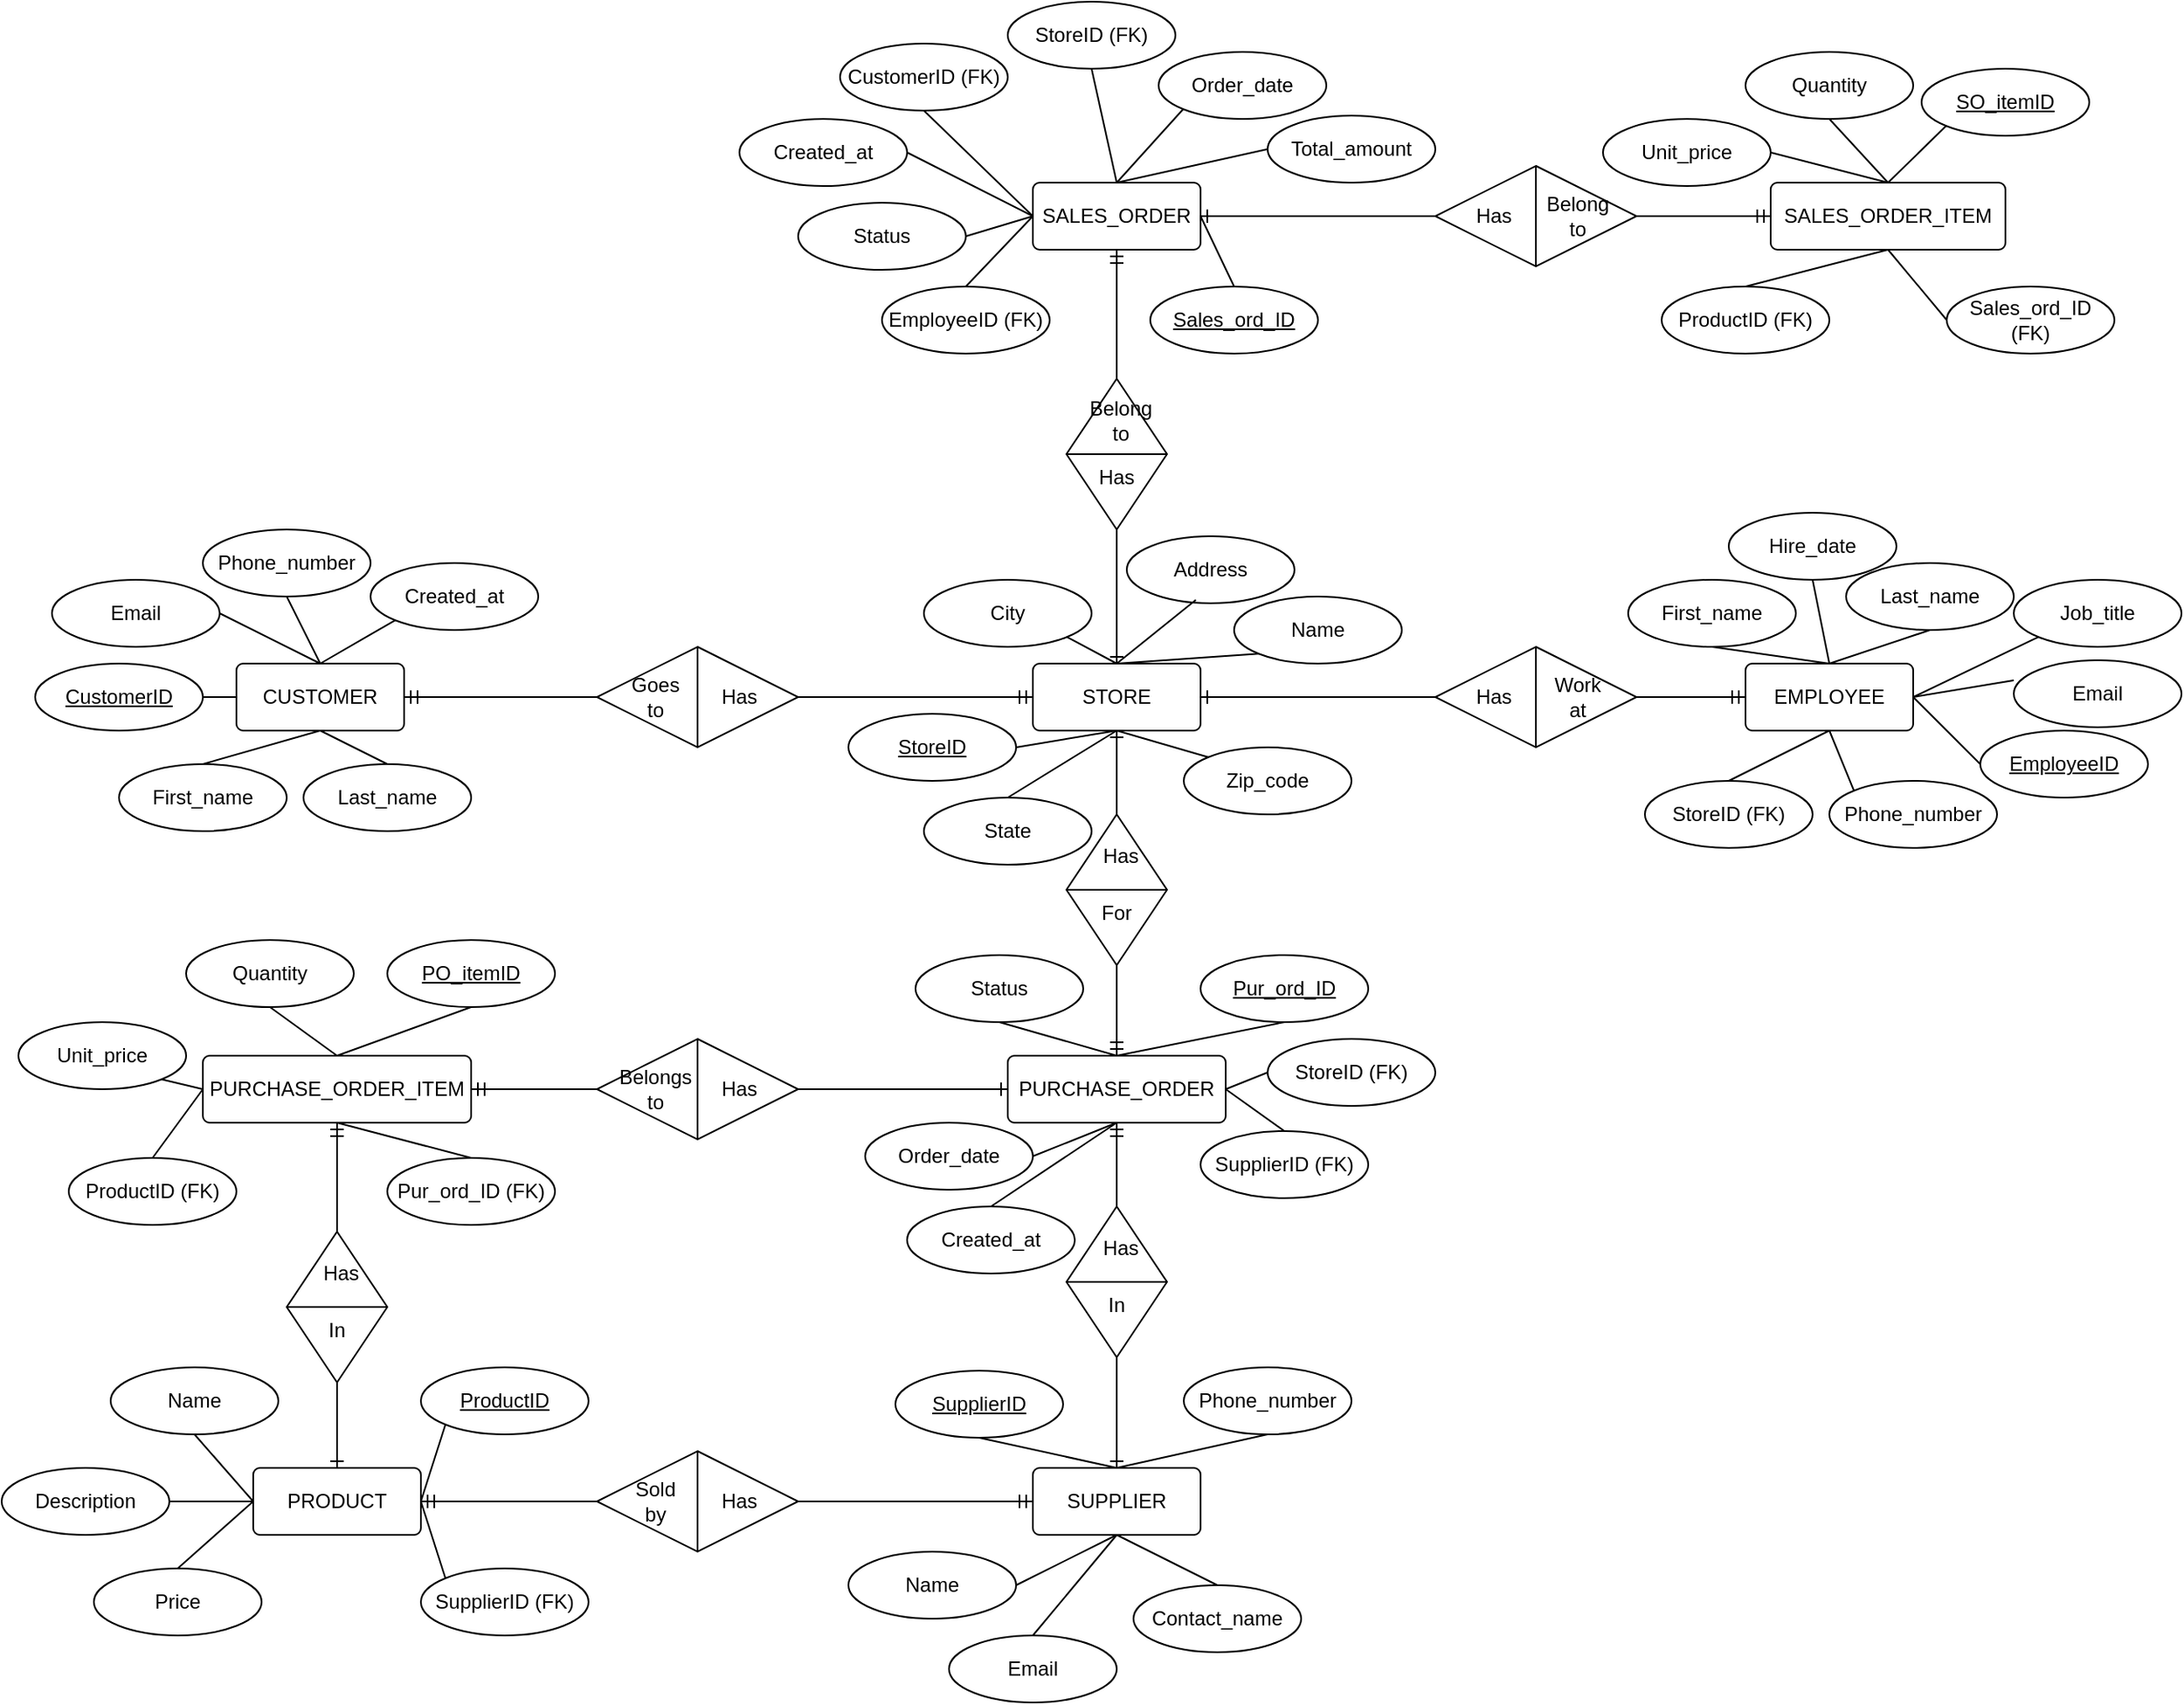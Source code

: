 <mxfile version="28.2.0">
  <diagram name="Page-1" id="xdiys5LCYjBovs5YGdtv">
    <mxGraphModel dx="1226" dy="620" grid="1" gridSize="10" guides="1" tooltips="1" connect="1" arrows="1" fold="1" page="1" pageScale="1" pageWidth="1100" pageHeight="850" background="none" math="0" shadow="0">
      <root>
        <mxCell id="0" />
        <mxCell id="1" parent="0" />
        <mxCell id="t7QXUfluACzSdM51ObEZ-3" value="STORE" style="rounded=1;arcSize=10;whiteSpace=wrap;html=1;align=center;" parent="1" vertex="1">
          <mxGeometry x="995" y="490" width="100" height="40" as="geometry" />
        </mxCell>
        <mxCell id="GzeYpNZ93eNCPnIUpILG-1" value="" style="edgeStyle=entityRelationEdgeStyle;fontSize=12;html=1;endArrow=ERmandOne;rounded=0;entryX=1;entryY=0.5;entryDx=0;entryDy=0;exitX=0;exitY=0.5;exitDx=0;exitDy=0;" parent="1" source="t7QXUfluACzSdM51ObEZ-11" target="t7QXUfluACzSdM51ObEZ-1" edge="1">
          <mxGeometry width="100" height="100" relative="1" as="geometry">
            <mxPoint x="875" y="660" as="sourcePoint" />
            <mxPoint x="815" y="590" as="targetPoint" />
            <Array as="points">
              <mxPoint x="1035" y="510" />
              <mxPoint x="1005" y="530" />
              <mxPoint x="1045" y="510" />
              <mxPoint x="1025" y="520" />
              <mxPoint x="1035" y="420" />
              <mxPoint x="1105" y="410" />
              <mxPoint x="1005" y="550" />
              <mxPoint x="1025" y="510" />
              <mxPoint x="1015" y="500" />
              <mxPoint x="1015" y="550" />
            </Array>
          </mxGeometry>
        </mxCell>
        <mxCell id="GzeYpNZ93eNCPnIUpILG-5" value="" style="edgeStyle=entityRelationEdgeStyle;fontSize=12;html=1;endArrow=ERmandOne;endFill=0;rounded=0;entryX=0;entryY=0.5;entryDx=0;entryDy=0;exitX=1;exitY=0.5;exitDx=0;exitDy=0;" parent="1" source="GzeYpNZ93eNCPnIUpILG-41" target="GzeYpNZ93eNCPnIUpILG-18" edge="1">
          <mxGeometry width="100" height="100" relative="1" as="geometry">
            <mxPoint x="955" y="690" as="sourcePoint" />
            <mxPoint x="1075" y="510" as="targetPoint" />
          </mxGeometry>
        </mxCell>
        <mxCell id="GzeYpNZ93eNCPnIUpILG-6" value="Name" style="ellipse;whiteSpace=wrap;html=1;align=center;" parent="1" vertex="1">
          <mxGeometry x="1115" y="450" width="100" height="40" as="geometry" />
        </mxCell>
        <mxCell id="GzeYpNZ93eNCPnIUpILG-7" value="&lt;u&gt;StoreID&lt;/u&gt;" style="ellipse;whiteSpace=wrap;html=1;align=center;" parent="1" vertex="1">
          <mxGeometry x="885" y="520" width="100" height="40" as="geometry" />
        </mxCell>
        <mxCell id="GzeYpNZ93eNCPnIUpILG-8" value="Address" style="ellipse;whiteSpace=wrap;html=1;align=center;" parent="1" vertex="1">
          <mxGeometry x="1051" y="414" width="100" height="40" as="geometry" />
        </mxCell>
        <mxCell id="GzeYpNZ93eNCPnIUpILG-9" value="City&lt;span style=&quot;color: rgba(0, 0, 0, 0); font-family: monospace; font-size: 0px; text-align: start; text-wrap-mode: nowrap;&quot;&gt;%3CmxGraphModel%3E%3Croot%3E%3CmxCell%20id%3D%220%22%2F%3E%3CmxCell%20id%3D%221%22%20parent%3D%220%22%2F%3E%3CmxCell%20id%3D%222%22%20value%3D%22Address%22%20style%3D%22ellipse%3BwhiteSpace%3Dwrap%3Bhtml%3D1%3Balign%3Dcenter%3B%22%20vertex%3D%221%22%20parent%3D%221%22%3E%3CmxGeometry%20x%3D%22540%22%20y%3D%2250%22%20width%3D%22100%22%20height%3D%2240%22%20as%3D%22geometry%22%2F%3E%3C%2FmxCell%3E%3C%2Froot%3E%3C%2FmxGraphModel%3E&lt;/span&gt;" style="ellipse;whiteSpace=wrap;html=1;align=center;" parent="1" vertex="1">
          <mxGeometry x="930" y="440" width="100" height="40" as="geometry" />
        </mxCell>
        <mxCell id="GzeYpNZ93eNCPnIUpILG-10" value="State" style="ellipse;whiteSpace=wrap;html=1;align=center;" parent="1" vertex="1">
          <mxGeometry x="930" y="570" width="100" height="40" as="geometry" />
        </mxCell>
        <mxCell id="GzeYpNZ93eNCPnIUpILG-11" value="Zip_code" style="ellipse;whiteSpace=wrap;html=1;align=center;" parent="1" vertex="1">
          <mxGeometry x="1085" y="540" width="100" height="40" as="geometry" />
        </mxCell>
        <mxCell id="GzeYpNZ93eNCPnIUpILG-12" value="" style="endArrow=none;html=1;rounded=0;exitX=0.412;exitY=0.95;exitDx=0;exitDy=0;entryX=0.5;entryY=0;entryDx=0;entryDy=0;exitPerimeter=0;" parent="1" source="GzeYpNZ93eNCPnIUpILG-8" target="t7QXUfluACzSdM51ObEZ-3" edge="1">
          <mxGeometry relative="1" as="geometry">
            <mxPoint x="830" y="490" as="sourcePoint" />
            <mxPoint x="785" y="516" as="targetPoint" />
          </mxGeometry>
        </mxCell>
        <mxCell id="GzeYpNZ93eNCPnIUpILG-13" value="" style="endArrow=none;html=1;rounded=0;exitX=0;exitY=1;exitDx=0;exitDy=0;entryX=0.5;entryY=0;entryDx=0;entryDy=0;" parent="1" source="GzeYpNZ93eNCPnIUpILG-6" target="t7QXUfluACzSdM51ObEZ-3" edge="1">
          <mxGeometry relative="1" as="geometry">
            <mxPoint x="1076" y="490" as="sourcePoint" />
            <mxPoint x="1065" y="522" as="targetPoint" />
          </mxGeometry>
        </mxCell>
        <mxCell id="GzeYpNZ93eNCPnIUpILG-14" value="" style="endArrow=none;html=1;rounded=0;exitX=1;exitY=1;exitDx=0;exitDy=0;entryX=0.5;entryY=0;entryDx=0;entryDy=0;" parent="1" source="GzeYpNZ93eNCPnIUpILG-9" target="t7QXUfluACzSdM51ObEZ-3" edge="1">
          <mxGeometry relative="1" as="geometry">
            <mxPoint x="1285" y="520" as="sourcePoint" />
            <mxPoint x="1165" y="530" as="targetPoint" />
          </mxGeometry>
        </mxCell>
        <mxCell id="GzeYpNZ93eNCPnIUpILG-15" value="" style="endArrow=none;html=1;rounded=0;exitX=1;exitY=0.5;exitDx=0;exitDy=0;entryX=0.5;entryY=1;entryDx=0;entryDy=0;" parent="1" source="GzeYpNZ93eNCPnIUpILG-7" target="t7QXUfluACzSdM51ObEZ-3" edge="1">
          <mxGeometry relative="1" as="geometry">
            <mxPoint x="1435" y="630" as="sourcePoint" />
            <mxPoint x="1315" y="640" as="targetPoint" />
          </mxGeometry>
        </mxCell>
        <mxCell id="GzeYpNZ93eNCPnIUpILG-16" value="" style="endArrow=none;html=1;rounded=0;exitX=0;exitY=0;exitDx=0;exitDy=0;entryX=0.5;entryY=1;entryDx=0;entryDy=0;" parent="1" source="GzeYpNZ93eNCPnIUpILG-11" target="t7QXUfluACzSdM51ObEZ-3" edge="1">
          <mxGeometry relative="1" as="geometry">
            <mxPoint x="1275" y="580" as="sourcePoint" />
            <mxPoint x="1155" y="590" as="targetPoint" />
          </mxGeometry>
        </mxCell>
        <mxCell id="GzeYpNZ93eNCPnIUpILG-17" value="" style="endArrow=none;html=1;rounded=0;exitX=0.5;exitY=1;exitDx=0;exitDy=0;entryX=0.5;entryY=0;entryDx=0;entryDy=0;" parent="1" source="t7QXUfluACzSdM51ObEZ-3" target="GzeYpNZ93eNCPnIUpILG-10" edge="1">
          <mxGeometry relative="1" as="geometry">
            <mxPoint x="1155" y="600" as="sourcePoint" />
            <mxPoint x="1035" y="610" as="targetPoint" />
          </mxGeometry>
        </mxCell>
        <mxCell id="GzeYpNZ93eNCPnIUpILG-39" value="" style="group" parent="1" vertex="1" connectable="0">
          <mxGeometry x="735" y="480" width="120" height="60" as="geometry" />
        </mxCell>
        <mxCell id="t7QXUfluACzSdM51ObEZ-11" value="" style="shape=rhombus;perimeter=rhombusPerimeter;whiteSpace=wrap;html=1;align=center;" parent="GzeYpNZ93eNCPnIUpILG-39" vertex="1">
          <mxGeometry width="120" height="60" as="geometry" />
        </mxCell>
        <mxCell id="GzeYpNZ93eNCPnIUpILG-3" value="Has" style="rounded=0;whiteSpace=wrap;html=1;fillColor=none;strokeColor=none;" parent="GzeYpNZ93eNCPnIUpILG-39" vertex="1">
          <mxGeometry x="70" y="20" width="30" height="20" as="geometry" />
        </mxCell>
        <mxCell id="GzeYpNZ93eNCPnIUpILG-4" value="Goes to" style="rounded=0;whiteSpace=wrap;html=1;fillColor=none;strokeColor=none;" parent="GzeYpNZ93eNCPnIUpILG-39" vertex="1">
          <mxGeometry x="20" y="20" width="30" height="20" as="geometry" />
        </mxCell>
        <mxCell id="GzeYpNZ93eNCPnIUpILG-2" value="" style="endArrow=none;html=1;rounded=0;exitX=0.5;exitY=0;exitDx=0;exitDy=0;entryX=0.5;entryY=1;entryDx=0;entryDy=0;" parent="GzeYpNZ93eNCPnIUpILG-39" source="t7QXUfluACzSdM51ObEZ-11" target="t7QXUfluACzSdM51ObEZ-11" edge="1">
          <mxGeometry relative="1" as="geometry">
            <mxPoint x="120" y="160" as="sourcePoint" />
            <mxPoint x="280" y="160" as="targetPoint" />
          </mxGeometry>
        </mxCell>
        <mxCell id="GzeYpNZ93eNCPnIUpILG-40" value="" style="group" parent="1" vertex="1" connectable="0">
          <mxGeometry x="1235" y="480" width="120" height="60" as="geometry" />
        </mxCell>
        <mxCell id="GzeYpNZ93eNCPnIUpILG-41" value="" style="shape=rhombus;perimeter=rhombusPerimeter;whiteSpace=wrap;html=1;align=center;" parent="GzeYpNZ93eNCPnIUpILG-40" vertex="1">
          <mxGeometry width="120" height="60" as="geometry" />
        </mxCell>
        <mxCell id="GzeYpNZ93eNCPnIUpILG-42" value="Work at" style="rounded=0;whiteSpace=wrap;html=1;fillColor=none;strokeColor=none;" parent="GzeYpNZ93eNCPnIUpILG-40" vertex="1">
          <mxGeometry x="70" y="20" width="30" height="20" as="geometry" />
        </mxCell>
        <mxCell id="GzeYpNZ93eNCPnIUpILG-43" value="Has" style="rounded=0;whiteSpace=wrap;html=1;fillColor=none;strokeColor=none;" parent="GzeYpNZ93eNCPnIUpILG-40" vertex="1">
          <mxGeometry x="20" y="20" width="30" height="20" as="geometry" />
        </mxCell>
        <mxCell id="GzeYpNZ93eNCPnIUpILG-44" value="" style="endArrow=none;html=1;rounded=0;exitX=0.5;exitY=0;exitDx=0;exitDy=0;entryX=0.5;entryY=1;entryDx=0;entryDy=0;" parent="GzeYpNZ93eNCPnIUpILG-40" source="GzeYpNZ93eNCPnIUpILG-41" target="GzeYpNZ93eNCPnIUpILG-41" edge="1">
          <mxGeometry relative="1" as="geometry">
            <mxPoint x="120" y="160" as="sourcePoint" />
            <mxPoint x="280" y="160" as="targetPoint" />
          </mxGeometry>
        </mxCell>
        <mxCell id="GzeYpNZ93eNCPnIUpILG-46" value="" style="edgeStyle=entityRelationEdgeStyle;fontSize=12;html=1;endArrow=ERmandOne;endFill=0;rounded=0;entryX=0;entryY=0.5;entryDx=0;entryDy=0;exitX=1;exitY=0.5;exitDx=0;exitDy=0;" parent="1" source="t7QXUfluACzSdM51ObEZ-11" target="t7QXUfluACzSdM51ObEZ-3" edge="1">
          <mxGeometry width="100" height="100" relative="1" as="geometry">
            <mxPoint x="1295" y="590" as="sourcePoint" />
            <mxPoint x="1335" y="590" as="targetPoint" />
          </mxGeometry>
        </mxCell>
        <mxCell id="GzeYpNZ93eNCPnIUpILG-47" value="" style="edgeStyle=entityRelationEdgeStyle;fontSize=12;html=1;endArrow=ERone;rounded=0;entryX=1;entryY=0.5;entryDx=0;entryDy=0;exitX=0;exitY=0.5;exitDx=0;exitDy=0;endFill=0;" parent="1" source="GzeYpNZ93eNCPnIUpILG-41" target="t7QXUfluACzSdM51ObEZ-3" edge="1">
          <mxGeometry width="100" height="100" relative="1" as="geometry">
            <mxPoint x="875" y="630" as="sourcePoint" />
            <mxPoint x="805" y="630" as="targetPoint" />
            <Array as="points">
              <mxPoint x="1105" y="630" />
              <mxPoint x="1075" y="650" />
              <mxPoint x="1115" y="630" />
              <mxPoint x="1095" y="640" />
              <mxPoint x="1105" y="540" />
              <mxPoint x="1175" y="530" />
              <mxPoint x="1075" y="670" />
              <mxPoint x="1095" y="630" />
              <mxPoint x="1085" y="620" />
              <mxPoint x="1085" y="670" />
            </Array>
          </mxGeometry>
        </mxCell>
        <mxCell id="GzeYpNZ93eNCPnIUpILG-52" value="StoreID (FK)" style="ellipse;whiteSpace=wrap;html=1;align=center;" parent="1" vertex="1">
          <mxGeometry x="1135" y="714" width="100" height="40" as="geometry" />
        </mxCell>
        <mxCell id="GzeYpNZ93eNCPnIUpILG-62" value="" style="group;rotation=90;" parent="1" vertex="1" connectable="0">
          <mxGeometry x="985" y="580" width="120" height="75" as="geometry" />
        </mxCell>
        <mxCell id="GzeYpNZ93eNCPnIUpILG-63" value="" style="shape=rhombus;perimeter=rhombusPerimeter;whiteSpace=wrap;html=1;align=center;rotation=90;" parent="GzeYpNZ93eNCPnIUpILG-62" vertex="1">
          <mxGeometry x="15" y="15" width="90" height="60" as="geometry" />
        </mxCell>
        <mxCell id="GzeYpNZ93eNCPnIUpILG-64" value="For" style="rounded=0;whiteSpace=wrap;html=1;fillColor=none;strokeColor=none;rotation=0;" parent="GzeYpNZ93eNCPnIUpILG-62" vertex="1">
          <mxGeometry x="45" y="49" width="30" height="20" as="geometry" />
        </mxCell>
        <mxCell id="GzeYpNZ93eNCPnIUpILG-65" value="Has" style="rounded=0;whiteSpace=wrap;html=1;fillColor=none;strokeColor=none;rotation=0;" parent="GzeYpNZ93eNCPnIUpILG-62" vertex="1">
          <mxGeometry x="45" y="10" width="35" height="30" as="geometry" />
        </mxCell>
        <mxCell id="GzeYpNZ93eNCPnIUpILG-66" value="" style="endArrow=none;html=1;rounded=0;exitX=0.5;exitY=0;exitDx=0;exitDy=0;entryX=0.5;entryY=1;entryDx=0;entryDy=0;" parent="GzeYpNZ93eNCPnIUpILG-62" source="GzeYpNZ93eNCPnIUpILG-63" target="GzeYpNZ93eNCPnIUpILG-63" edge="1">
          <mxGeometry relative="1" as="geometry">
            <mxPoint x="-70" y="90" as="sourcePoint" />
            <mxPoint x="-70" y="250" as="targetPoint" />
          </mxGeometry>
        </mxCell>
        <mxCell id="GzeYpNZ93eNCPnIUpILG-68" value="" style="fontSize=12;html=1;endArrow=ERone;rounded=0;endFill=0;exitX=0;exitY=0.5;exitDx=0;exitDy=0;entryX=0.5;entryY=1;entryDx=0;entryDy=0;" parent="1" source="GzeYpNZ93eNCPnIUpILG-63" target="t7QXUfluACzSdM51ObEZ-3" edge="1">
          <mxGeometry width="100" height="100" relative="1" as="geometry">
            <mxPoint x="1250" y="670" as="sourcePoint" />
            <mxPoint x="1205" y="620" as="targetPoint" />
          </mxGeometry>
        </mxCell>
        <mxCell id="GzeYpNZ93eNCPnIUpILG-81" value="" style="group" parent="1" vertex="1" connectable="0">
          <mxGeometry x="735" y="714" width="120" height="60" as="geometry" />
        </mxCell>
        <mxCell id="GzeYpNZ93eNCPnIUpILG-82" value="" style="shape=rhombus;perimeter=rhombusPerimeter;whiteSpace=wrap;html=1;align=center;" parent="GzeYpNZ93eNCPnIUpILG-81" vertex="1">
          <mxGeometry width="120" height="60" as="geometry" />
        </mxCell>
        <mxCell id="GzeYpNZ93eNCPnIUpILG-83" value="Has" style="rounded=0;whiteSpace=wrap;html=1;fillColor=none;strokeColor=none;" parent="GzeYpNZ93eNCPnIUpILG-81" vertex="1">
          <mxGeometry x="70" y="20" width="30" height="20" as="geometry" />
        </mxCell>
        <mxCell id="GzeYpNZ93eNCPnIUpILG-84" value="Belongs to" style="rounded=0;whiteSpace=wrap;html=1;fillColor=none;strokeColor=none;" parent="GzeYpNZ93eNCPnIUpILG-81" vertex="1">
          <mxGeometry x="20" y="20" width="30" height="20" as="geometry" />
        </mxCell>
        <mxCell id="GzeYpNZ93eNCPnIUpILG-85" value="" style="endArrow=none;html=1;rounded=0;exitX=0.5;exitY=0;exitDx=0;exitDy=0;entryX=0.5;entryY=1;entryDx=0;entryDy=0;" parent="GzeYpNZ93eNCPnIUpILG-81" source="GzeYpNZ93eNCPnIUpILG-82" target="GzeYpNZ93eNCPnIUpILG-82" edge="1">
          <mxGeometry relative="1" as="geometry">
            <mxPoint x="120" y="160" as="sourcePoint" />
            <mxPoint x="280" y="160" as="targetPoint" />
          </mxGeometry>
        </mxCell>
        <mxCell id="GzeYpNZ93eNCPnIUpILG-86" value="" style="edgeStyle=entityRelationEdgeStyle;fontSize=12;html=1;endArrow=ERmandOne;rounded=0;entryX=1;entryY=0.5;entryDx=0;entryDy=0;exitX=0;exitY=0.5;exitDx=0;exitDy=0;" parent="1" source="GzeYpNZ93eNCPnIUpILG-82" target="GzeYpNZ93eNCPnIUpILG-48" edge="1">
          <mxGeometry width="100" height="100" relative="1" as="geometry">
            <mxPoint x="905" y="680" as="sourcePoint" />
            <mxPoint x="835" y="680" as="targetPoint" />
            <Array as="points">
              <mxPoint x="1135" y="680" />
              <mxPoint x="1105" y="700" />
              <mxPoint x="1145" y="680" />
              <mxPoint x="1125" y="690" />
              <mxPoint x="1135" y="590" />
              <mxPoint x="1205" y="580" />
              <mxPoint x="1105" y="720" />
              <mxPoint x="1125" y="680" />
              <mxPoint x="1115" y="670" />
              <mxPoint x="1115" y="720" />
            </Array>
          </mxGeometry>
        </mxCell>
        <mxCell id="GzeYpNZ93eNCPnIUpILG-98" value="" style="group;rotation=90;" parent="1" vertex="1" connectable="0">
          <mxGeometry x="520" y="829" width="120" height="75" as="geometry" />
        </mxCell>
        <mxCell id="GzeYpNZ93eNCPnIUpILG-99" value="" style="shape=rhombus;perimeter=rhombusPerimeter;whiteSpace=wrap;html=1;align=center;rotation=90;" parent="GzeYpNZ93eNCPnIUpILG-98" vertex="1">
          <mxGeometry x="15" y="15" width="90" height="60" as="geometry" />
        </mxCell>
        <mxCell id="GzeYpNZ93eNCPnIUpILG-100" value="In" style="rounded=0;whiteSpace=wrap;html=1;fillColor=none;strokeColor=none;rotation=0;" parent="GzeYpNZ93eNCPnIUpILG-98" vertex="1">
          <mxGeometry x="45" y="49" width="30" height="20" as="geometry" />
        </mxCell>
        <mxCell id="GzeYpNZ93eNCPnIUpILG-101" value="Has" style="rounded=0;whiteSpace=wrap;html=1;fillColor=none;strokeColor=none;rotation=0;" parent="GzeYpNZ93eNCPnIUpILG-98" vertex="1">
          <mxGeometry x="45" y="10" width="35" height="30" as="geometry" />
        </mxCell>
        <mxCell id="GzeYpNZ93eNCPnIUpILG-102" value="" style="endArrow=none;html=1;rounded=0;exitX=0.5;exitY=0;exitDx=0;exitDy=0;entryX=0.5;entryY=1;entryDx=0;entryDy=0;" parent="GzeYpNZ93eNCPnIUpILG-98" source="GzeYpNZ93eNCPnIUpILG-99" target="GzeYpNZ93eNCPnIUpILG-99" edge="1">
          <mxGeometry relative="1" as="geometry">
            <mxPoint x="-70" y="90" as="sourcePoint" />
            <mxPoint x="-70" y="250" as="targetPoint" />
          </mxGeometry>
        </mxCell>
        <mxCell id="GzeYpNZ93eNCPnIUpILG-103" value="" style="fontSize=12;html=1;endArrow=ERmandOne;endFill=0;rounded=0;entryX=0.5;entryY=1;entryDx=0;entryDy=0;exitX=0;exitY=0.5;exitDx=0;exitDy=0;" parent="1" source="GzeYpNZ93eNCPnIUpILG-99" target="GzeYpNZ93eNCPnIUpILG-48" edge="1">
          <mxGeometry width="100" height="100" relative="1" as="geometry">
            <mxPoint x="1075" y="770" as="sourcePoint" />
            <mxPoint x="1075" y="824" as="targetPoint" />
          </mxGeometry>
        </mxCell>
        <mxCell id="GzeYpNZ93eNCPnIUpILG-104" value="" style="fontSize=12;html=1;endArrow=ERone;rounded=0;entryX=0.5;entryY=0;entryDx=0;entryDy=0;exitX=1;exitY=0.5;exitDx=0;exitDy=0;endFill=0;" parent="1" source="GzeYpNZ93eNCPnIUpILG-99" target="t7QXUfluACzSdM51ObEZ-4" edge="1">
          <mxGeometry width="100" height="100" relative="1" as="geometry">
            <mxPoint x="975" y="894" as="sourcePoint" />
            <mxPoint x="1020" y="894" as="targetPoint" />
          </mxGeometry>
        </mxCell>
        <mxCell id="GzeYpNZ93eNCPnIUpILG-110" value="" style="group;rotation=90;" parent="1" vertex="1" connectable="0">
          <mxGeometry x="985" y="814" width="120" height="75" as="geometry" />
        </mxCell>
        <mxCell id="GzeYpNZ93eNCPnIUpILG-111" value="" style="shape=rhombus;perimeter=rhombusPerimeter;whiteSpace=wrap;html=1;align=center;rotation=90;" parent="GzeYpNZ93eNCPnIUpILG-110" vertex="1">
          <mxGeometry x="15" y="15" width="90" height="60" as="geometry" />
        </mxCell>
        <mxCell id="GzeYpNZ93eNCPnIUpILG-112" value="In" style="rounded=0;whiteSpace=wrap;html=1;fillColor=none;strokeColor=none;rotation=0;" parent="GzeYpNZ93eNCPnIUpILG-110" vertex="1">
          <mxGeometry x="45" y="49" width="30" height="20" as="geometry" />
        </mxCell>
        <mxCell id="GzeYpNZ93eNCPnIUpILG-113" value="Has" style="rounded=0;whiteSpace=wrap;html=1;fillColor=none;strokeColor=none;rotation=0;" parent="GzeYpNZ93eNCPnIUpILG-110" vertex="1">
          <mxGeometry x="45" y="10" width="35" height="30" as="geometry" />
        </mxCell>
        <mxCell id="GzeYpNZ93eNCPnIUpILG-114" value="" style="endArrow=none;html=1;rounded=0;exitX=0.5;exitY=0;exitDx=0;exitDy=0;entryX=0.5;entryY=1;entryDx=0;entryDy=0;" parent="GzeYpNZ93eNCPnIUpILG-110" source="GzeYpNZ93eNCPnIUpILG-111" target="GzeYpNZ93eNCPnIUpILG-111" edge="1">
          <mxGeometry relative="1" as="geometry">
            <mxPoint x="-70" y="90" as="sourcePoint" />
            <mxPoint x="-70" y="250" as="targetPoint" />
          </mxGeometry>
        </mxCell>
        <mxCell id="GzeYpNZ93eNCPnIUpILG-121" value="" style="fontSize=12;html=1;endArrow=ERmandOne;endFill=0;rounded=0;entryX=0.5;entryY=1;entryDx=0;entryDy=0;exitX=0;exitY=0.5;exitDx=0;exitDy=0;" parent="1" source="GzeYpNZ93eNCPnIUpILG-111" target="GzeYpNZ93eNCPnIUpILG-49" edge="1">
          <mxGeometry width="100" height="100" relative="1" as="geometry">
            <mxPoint x="1075" y="854" as="sourcePoint" />
            <mxPoint x="1075" y="793" as="targetPoint" />
          </mxGeometry>
        </mxCell>
        <mxCell id="GzeYpNZ93eNCPnIUpILG-122" value="" style="fontSize=12;html=1;endArrow=ERone;rounded=0;entryX=0.5;entryY=0;entryDx=0;entryDy=0;exitX=1;exitY=0.5;exitDx=0;exitDy=0;endFill=0;" parent="1" source="GzeYpNZ93eNCPnIUpILG-111" target="t7QXUfluACzSdM51ObEZ-5" edge="1">
          <mxGeometry width="100" height="100" relative="1" as="geometry">
            <mxPoint x="755" y="920" as="sourcePoint" />
            <mxPoint x="755" y="975" as="targetPoint" />
          </mxGeometry>
        </mxCell>
        <mxCell id="GzeYpNZ93eNCPnIUpILG-123" value="" style="group" parent="1" vertex="1" connectable="0">
          <mxGeometry x="735" y="960" width="120" height="60" as="geometry" />
        </mxCell>
        <mxCell id="GzeYpNZ93eNCPnIUpILG-124" value="" style="shape=rhombus;perimeter=rhombusPerimeter;whiteSpace=wrap;html=1;align=center;" parent="GzeYpNZ93eNCPnIUpILG-123" vertex="1">
          <mxGeometry width="120" height="60" as="geometry" />
        </mxCell>
        <mxCell id="GzeYpNZ93eNCPnIUpILG-125" value="Has" style="rounded=0;whiteSpace=wrap;html=1;fillColor=none;strokeColor=none;" parent="GzeYpNZ93eNCPnIUpILG-123" vertex="1">
          <mxGeometry x="70" y="20" width="30" height="20" as="geometry" />
        </mxCell>
        <mxCell id="GzeYpNZ93eNCPnIUpILG-126" value="Sold by" style="rounded=0;whiteSpace=wrap;html=1;fillColor=none;strokeColor=none;" parent="GzeYpNZ93eNCPnIUpILG-123" vertex="1">
          <mxGeometry x="20" y="20" width="30" height="20" as="geometry" />
        </mxCell>
        <mxCell id="GzeYpNZ93eNCPnIUpILG-127" value="" style="endArrow=none;html=1;rounded=0;exitX=0.5;exitY=0;exitDx=0;exitDy=0;entryX=0.5;entryY=1;entryDx=0;entryDy=0;" parent="GzeYpNZ93eNCPnIUpILG-123" source="GzeYpNZ93eNCPnIUpILG-124" target="GzeYpNZ93eNCPnIUpILG-124" edge="1">
          <mxGeometry relative="1" as="geometry">
            <mxPoint x="120" y="160" as="sourcePoint" />
            <mxPoint x="280" y="160" as="targetPoint" />
          </mxGeometry>
        </mxCell>
        <mxCell id="GzeYpNZ93eNCPnIUpILG-128" value="" style="fontSize=12;html=1;endArrow=ERmandOne;endFill=0;rounded=0;entryX=1;entryY=0.5;entryDx=0;entryDy=0;exitX=0;exitY=0.5;exitDx=0;exitDy=0;" parent="1" target="t7QXUfluACzSdM51ObEZ-4" edge="1" source="GzeYpNZ93eNCPnIUpILG-124">
          <mxGeometry width="100" height="100" relative="1" as="geometry">
            <mxPoint x="815" y="990" as="sourcePoint" />
            <mxPoint x="755" y="800" as="targetPoint" />
          </mxGeometry>
        </mxCell>
        <mxCell id="GzeYpNZ93eNCPnIUpILG-129" value="" style="fontSize=12;html=1;endArrow=ERmandOne;endFill=0;rounded=0;entryX=0;entryY=0.5;entryDx=0;entryDy=0;exitX=1;exitY=0.5;exitDx=0;exitDy=0;" parent="1" source="GzeYpNZ93eNCPnIUpILG-124" target="t7QXUfluACzSdM51ObEZ-5" edge="1">
          <mxGeometry width="100" height="100" relative="1" as="geometry">
            <mxPoint x="930" y="990" as="sourcePoint" />
            <mxPoint x="855" y="990" as="targetPoint" />
          </mxGeometry>
        </mxCell>
        <mxCell id="oZor_rIYKcZYwUy0aDD9-24" value="" style="group;rotation=90;" vertex="1" connectable="0" parent="1">
          <mxGeometry x="985" y="320" width="120" height="75" as="geometry" />
        </mxCell>
        <mxCell id="oZor_rIYKcZYwUy0aDD9-25" value="" style="shape=rhombus;perimeter=rhombusPerimeter;whiteSpace=wrap;html=1;align=center;rotation=90;" vertex="1" parent="oZor_rIYKcZYwUy0aDD9-24">
          <mxGeometry x="15" y="15" width="90" height="60" as="geometry" />
        </mxCell>
        <mxCell id="oZor_rIYKcZYwUy0aDD9-26" value="Has" style="rounded=0;whiteSpace=wrap;html=1;fillColor=none;strokeColor=none;rotation=0;" vertex="1" parent="oZor_rIYKcZYwUy0aDD9-24">
          <mxGeometry x="45" y="49" width="30" height="20" as="geometry" />
        </mxCell>
        <mxCell id="oZor_rIYKcZYwUy0aDD9-27" value="Belong to" style="rounded=0;whiteSpace=wrap;html=1;fillColor=none;strokeColor=none;rotation=0;" vertex="1" parent="oZor_rIYKcZYwUy0aDD9-24">
          <mxGeometry x="45" y="10" width="35" height="30" as="geometry" />
        </mxCell>
        <mxCell id="oZor_rIYKcZYwUy0aDD9-28" value="" style="endArrow=none;html=1;rounded=0;exitX=0.5;exitY=0;exitDx=0;exitDy=0;entryX=0.5;entryY=1;entryDx=0;entryDy=0;" edge="1" parent="oZor_rIYKcZYwUy0aDD9-24" source="oZor_rIYKcZYwUy0aDD9-25" target="oZor_rIYKcZYwUy0aDD9-25">
          <mxGeometry relative="1" as="geometry">
            <mxPoint x="-70" y="90" as="sourcePoint" />
            <mxPoint x="-70" y="250" as="targetPoint" />
          </mxGeometry>
        </mxCell>
        <mxCell id="oZor_rIYKcZYwUy0aDD9-30" value="" style="fontSize=12;html=1;endArrow=ERone;endFill=0;rounded=0;entryX=0.5;entryY=0;entryDx=0;entryDy=0;exitX=1;exitY=0.5;exitDx=0;exitDy=0;" edge="1" parent="1" source="oZor_rIYKcZYwUy0aDD9-25" target="t7QXUfluACzSdM51ObEZ-3">
          <mxGeometry width="100" height="100" relative="1" as="geometry">
            <mxPoint x="1230" y="630" as="sourcePoint" />
            <mxPoint x="1230" y="684" as="targetPoint" />
          </mxGeometry>
        </mxCell>
        <mxCell id="oZor_rIYKcZYwUy0aDD9-31" value="" style="fontSize=12;html=1;endArrow=ERmandOne;endFill=0;rounded=0;entryX=0.5;entryY=1;entryDx=0;entryDy=0;exitX=0;exitY=0.5;exitDx=0;exitDy=0;" edge="1" parent="1" source="oZor_rIYKcZYwUy0aDD9-25" target="t7QXUfluACzSdM51ObEZ-7">
          <mxGeometry width="100" height="100" relative="1" as="geometry">
            <mxPoint x="1060" y="250" as="sourcePoint" />
            <mxPoint x="1060" y="304" as="targetPoint" />
          </mxGeometry>
        </mxCell>
        <mxCell id="oZor_rIYKcZYwUy0aDD9-32" value="" style="group" vertex="1" connectable="0" parent="1">
          <mxGeometry x="1235" y="193" width="120" height="60" as="geometry" />
        </mxCell>
        <mxCell id="oZor_rIYKcZYwUy0aDD9-33" value="" style="shape=rhombus;perimeter=rhombusPerimeter;whiteSpace=wrap;html=1;align=center;" vertex="1" parent="oZor_rIYKcZYwUy0aDD9-32">
          <mxGeometry width="120" height="60" as="geometry" />
        </mxCell>
        <mxCell id="oZor_rIYKcZYwUy0aDD9-34" value="Belong to" style="rounded=0;whiteSpace=wrap;html=1;fillColor=none;strokeColor=none;" vertex="1" parent="oZor_rIYKcZYwUy0aDD9-32">
          <mxGeometry x="70" y="20" width="30" height="20" as="geometry" />
        </mxCell>
        <mxCell id="oZor_rIYKcZYwUy0aDD9-35" value="Has" style="rounded=0;whiteSpace=wrap;html=1;fillColor=none;strokeColor=none;" vertex="1" parent="oZor_rIYKcZYwUy0aDD9-32">
          <mxGeometry x="20" y="20" width="30" height="20" as="geometry" />
        </mxCell>
        <mxCell id="oZor_rIYKcZYwUy0aDD9-36" value="" style="endArrow=none;html=1;rounded=0;exitX=0.5;exitY=0;exitDx=0;exitDy=0;entryX=0.5;entryY=1;entryDx=0;entryDy=0;" edge="1" parent="oZor_rIYKcZYwUy0aDD9-32" source="oZor_rIYKcZYwUy0aDD9-33" target="oZor_rIYKcZYwUy0aDD9-33">
          <mxGeometry relative="1" as="geometry">
            <mxPoint x="120" y="160" as="sourcePoint" />
            <mxPoint x="280" y="160" as="targetPoint" />
          </mxGeometry>
        </mxCell>
        <mxCell id="oZor_rIYKcZYwUy0aDD9-43" value="" style="group" vertex="1" connectable="0" parent="1">
          <mxGeometry x="855" y="95" width="410" height="210" as="geometry" />
        </mxCell>
        <mxCell id="t7QXUfluACzSdM51ObEZ-7" value="SALES_ORDER" style="rounded=1;arcSize=10;whiteSpace=wrap;html=1;align=center;" parent="oZor_rIYKcZYwUy0aDD9-43" vertex="1">
          <mxGeometry x="140" y="108" width="100" height="40" as="geometry" />
        </mxCell>
        <mxCell id="oZor_rIYKcZYwUy0aDD9-2" value="CustomerID (FK)" style="ellipse;whiteSpace=wrap;html=1;align=center;" vertex="1" parent="oZor_rIYKcZYwUy0aDD9-43">
          <mxGeometry x="25" y="25" width="100" height="40" as="geometry" />
        </mxCell>
        <mxCell id="oZor_rIYKcZYwUy0aDD9-3" value="StoreID (FK)" style="ellipse;whiteSpace=wrap;html=1;align=center;" vertex="1" parent="oZor_rIYKcZYwUy0aDD9-43">
          <mxGeometry x="125" width="100" height="40" as="geometry" />
        </mxCell>
        <mxCell id="oZor_rIYKcZYwUy0aDD9-4" value="EmployeeID (FK)" style="ellipse;whiteSpace=wrap;html=1;align=center;" vertex="1" parent="oZor_rIYKcZYwUy0aDD9-43">
          <mxGeometry x="50" y="170" width="100" height="40" as="geometry" />
        </mxCell>
        <mxCell id="oZor_rIYKcZYwUy0aDD9-5" value="Order_date" style="ellipse;whiteSpace=wrap;html=1;align=center;" vertex="1" parent="oZor_rIYKcZYwUy0aDD9-43">
          <mxGeometry x="215" y="30" width="100" height="40" as="geometry" />
        </mxCell>
        <mxCell id="oZor_rIYKcZYwUy0aDD9-6" value="Total_amount" style="ellipse;whiteSpace=wrap;html=1;align=center;" vertex="1" parent="oZor_rIYKcZYwUy0aDD9-43">
          <mxGeometry x="280" y="68" width="100" height="40" as="geometry" />
        </mxCell>
        <mxCell id="oZor_rIYKcZYwUy0aDD9-8" value="Status" style="ellipse;whiteSpace=wrap;html=1;align=center;" vertex="1" parent="oZor_rIYKcZYwUy0aDD9-43">
          <mxGeometry y="120" width="100" height="40" as="geometry" />
        </mxCell>
        <mxCell id="oZor_rIYKcZYwUy0aDD9-9" value="Created_at" style="ellipse;whiteSpace=wrap;html=1;align=center;" vertex="1" parent="oZor_rIYKcZYwUy0aDD9-43">
          <mxGeometry x="-35" y="70" width="100" height="40" as="geometry" />
        </mxCell>
        <mxCell id="oZor_rIYKcZYwUy0aDD9-15" value="" style="endArrow=none;html=1;rounded=0;exitX=0.5;exitY=1;exitDx=0;exitDy=0;entryX=0.5;entryY=0;entryDx=0;entryDy=0;" edge="1" parent="oZor_rIYKcZYwUy0aDD9-43" source="oZor_rIYKcZYwUy0aDD9-3" target="t7QXUfluACzSdM51ObEZ-7">
          <mxGeometry relative="1" as="geometry">
            <mxPoint x="190" y="290" as="sourcePoint" />
            <mxPoint x="190" y="120" as="targetPoint" />
          </mxGeometry>
        </mxCell>
        <mxCell id="oZor_rIYKcZYwUy0aDD9-17" value="" style="endArrow=none;html=1;rounded=0;exitX=0.5;exitY=0;exitDx=0;exitDy=0;entryX=0;entryY=1;entryDx=0;entryDy=0;" edge="1" parent="oZor_rIYKcZYwUy0aDD9-43" source="t7QXUfluACzSdM51ObEZ-7" target="oZor_rIYKcZYwUy0aDD9-5">
          <mxGeometry relative="1" as="geometry">
            <mxPoint x="230" y="120" as="sourcePoint" />
            <mxPoint x="245" y="190" as="targetPoint" />
          </mxGeometry>
        </mxCell>
        <mxCell id="oZor_rIYKcZYwUy0aDD9-18" value="" style="endArrow=none;html=1;rounded=0;exitX=0.5;exitY=0;exitDx=0;exitDy=0;entryX=0;entryY=0.5;entryDx=0;entryDy=0;" edge="1" parent="oZor_rIYKcZYwUy0aDD9-43" source="t7QXUfluACzSdM51ObEZ-7" target="oZor_rIYKcZYwUy0aDD9-6">
          <mxGeometry relative="1" as="geometry">
            <mxPoint x="280" y="120" as="sourcePoint" />
            <mxPoint x="295" y="190" as="targetPoint" />
          </mxGeometry>
        </mxCell>
        <mxCell id="oZor_rIYKcZYwUy0aDD9-19" value="" style="endArrow=none;html=1;rounded=0;exitX=0;exitY=0.5;exitDx=0;exitDy=0;entryX=1;entryY=0.5;entryDx=0;entryDy=0;" edge="1" parent="oZor_rIYKcZYwUy0aDD9-43" source="t7QXUfluACzSdM51ObEZ-7" target="oZor_rIYKcZYwUy0aDD9-9">
          <mxGeometry relative="1" as="geometry">
            <mxPoint x="280" y="170" as="sourcePoint" />
            <mxPoint x="295" y="240" as="targetPoint" />
          </mxGeometry>
        </mxCell>
        <mxCell id="oZor_rIYKcZYwUy0aDD9-21" value="" style="endArrow=none;html=1;rounded=0;exitX=0.5;exitY=1;exitDx=0;exitDy=0;entryX=0;entryY=0.5;entryDx=0;entryDy=0;" edge="1" parent="oZor_rIYKcZYwUy0aDD9-43" source="oZor_rIYKcZYwUy0aDD9-2" target="t7QXUfluACzSdM51ObEZ-7">
          <mxGeometry relative="1" as="geometry">
            <mxPoint x="140" y="160" as="sourcePoint" />
            <mxPoint x="155" y="230" as="targetPoint" />
          </mxGeometry>
        </mxCell>
        <mxCell id="oZor_rIYKcZYwUy0aDD9-22" value="" style="endArrow=none;html=1;rounded=0;exitX=0;exitY=0.5;exitDx=0;exitDy=0;entryX=1;entryY=0.5;entryDx=0;entryDy=0;" edge="1" parent="oZor_rIYKcZYwUy0aDD9-43" source="t7QXUfluACzSdM51ObEZ-7" target="oZor_rIYKcZYwUy0aDD9-8">
          <mxGeometry relative="1" as="geometry">
            <mxPoint x="80" y="150" as="sourcePoint" />
            <mxPoint x="95" y="220" as="targetPoint" />
          </mxGeometry>
        </mxCell>
        <mxCell id="oZor_rIYKcZYwUy0aDD9-23" value="" style="endArrow=none;html=1;rounded=0;exitX=0;exitY=0.5;exitDx=0;exitDy=0;entryX=0.5;entryY=0;entryDx=0;entryDy=0;" edge="1" parent="oZor_rIYKcZYwUy0aDD9-43" source="t7QXUfluACzSdM51ObEZ-7" target="oZor_rIYKcZYwUy0aDD9-4">
          <mxGeometry relative="1" as="geometry">
            <mxPoint x="170" y="250" as="sourcePoint" />
            <mxPoint x="185" y="320" as="targetPoint" />
          </mxGeometry>
        </mxCell>
        <mxCell id="oZor_rIYKcZYwUy0aDD9-1" value="&lt;u&gt;Sales_ord_ID&lt;/u&gt;" style="ellipse;whiteSpace=wrap;html=1;align=center;" vertex="1" parent="oZor_rIYKcZYwUy0aDD9-43">
          <mxGeometry x="210" y="170" width="100" height="40" as="geometry" />
        </mxCell>
        <mxCell id="oZor_rIYKcZYwUy0aDD9-20" value="" style="endArrow=none;html=1;rounded=0;exitX=1;exitY=0.5;exitDx=0;exitDy=0;entryX=0.5;entryY=0;entryDx=0;entryDy=0;" edge="1" parent="oZor_rIYKcZYwUy0aDD9-43" source="t7QXUfluACzSdM51ObEZ-7" target="oZor_rIYKcZYwUy0aDD9-1">
          <mxGeometry relative="1" as="geometry">
            <mxPoint x="350" y="230" as="sourcePoint" />
            <mxPoint x="365" y="300" as="targetPoint" />
          </mxGeometry>
        </mxCell>
        <mxCell id="oZor_rIYKcZYwUy0aDD9-44" value="" style="group" vertex="1" connectable="0" parent="1">
          <mxGeometry x="1335" y="125" width="320" height="180" as="geometry" />
        </mxCell>
        <mxCell id="t7QXUfluACzSdM51ObEZ-6" value="SALES_ORDER_ITEM" style="rounded=1;arcSize=10;whiteSpace=wrap;html=1;align=center;" parent="oZor_rIYKcZYwUy0aDD9-44" vertex="1">
          <mxGeometry x="100" y="78" width="140" height="40" as="geometry" />
        </mxCell>
        <mxCell id="oZor_rIYKcZYwUy0aDD9-10" value="&lt;u&gt;SO_itemID&lt;/u&gt;" style="ellipse;whiteSpace=wrap;html=1;align=center;" vertex="1" parent="oZor_rIYKcZYwUy0aDD9-44">
          <mxGeometry x="190" y="10" width="100" height="40" as="geometry" />
        </mxCell>
        <mxCell id="oZor_rIYKcZYwUy0aDD9-11" value="Sales_ord_ID (FK)" style="ellipse;whiteSpace=wrap;html=1;align=center;" vertex="1" parent="oZor_rIYKcZYwUy0aDD9-44">
          <mxGeometry x="205" y="140" width="100" height="40" as="geometry" />
        </mxCell>
        <mxCell id="oZor_rIYKcZYwUy0aDD9-12" value="ProductID (FK)" style="ellipse;whiteSpace=wrap;html=1;align=center;" vertex="1" parent="oZor_rIYKcZYwUy0aDD9-44">
          <mxGeometry x="35" y="140" width="100" height="40" as="geometry" />
        </mxCell>
        <mxCell id="oZor_rIYKcZYwUy0aDD9-13" value="Quantity" style="ellipse;whiteSpace=wrap;html=1;align=center;" vertex="1" parent="oZor_rIYKcZYwUy0aDD9-44">
          <mxGeometry x="85" width="100" height="40" as="geometry" />
        </mxCell>
        <mxCell id="oZor_rIYKcZYwUy0aDD9-14" value="Unit_price" style="ellipse;whiteSpace=wrap;html=1;align=center;" vertex="1" parent="oZor_rIYKcZYwUy0aDD9-44">
          <mxGeometry y="40" width="100" height="40" as="geometry" />
        </mxCell>
        <mxCell id="oZor_rIYKcZYwUy0aDD9-37" value="" style="endArrow=none;html=1;rounded=0;exitX=1;exitY=0.5;exitDx=0;exitDy=0;entryX=0.5;entryY=0;entryDx=0;entryDy=0;" edge="1" parent="oZor_rIYKcZYwUy0aDD9-44" source="oZor_rIYKcZYwUy0aDD9-14" target="t7QXUfluACzSdM51ObEZ-6">
          <mxGeometry relative="1" as="geometry">
            <mxPoint x="55" y="185" as="sourcePoint" />
            <mxPoint x="140" y="213" as="targetPoint" />
          </mxGeometry>
        </mxCell>
        <mxCell id="oZor_rIYKcZYwUy0aDD9-38" value="" style="endArrow=none;html=1;rounded=0;exitX=0.5;exitY=1;exitDx=0;exitDy=0;entryX=0.5;entryY=0;entryDx=0;entryDy=0;" edge="1" parent="oZor_rIYKcZYwUy0aDD9-44" source="oZor_rIYKcZYwUy0aDD9-13" target="t7QXUfluACzSdM51ObEZ-6">
          <mxGeometry relative="1" as="geometry">
            <mxPoint x="145" y="25" as="sourcePoint" />
            <mxPoint x="230" y="53" as="targetPoint" />
          </mxGeometry>
        </mxCell>
        <mxCell id="oZor_rIYKcZYwUy0aDD9-39" value="" style="endArrow=none;html=1;rounded=0;exitX=0;exitY=1;exitDx=0;exitDy=0;entryX=0.5;entryY=0;entryDx=0;entryDy=0;" edge="1" parent="oZor_rIYKcZYwUy0aDD9-44" source="oZor_rIYKcZYwUy0aDD9-10" target="t7QXUfluACzSdM51ObEZ-6">
          <mxGeometry relative="1" as="geometry">
            <mxPoint x="165" y="75" as="sourcePoint" />
            <mxPoint x="250" y="103" as="targetPoint" />
          </mxGeometry>
        </mxCell>
        <mxCell id="oZor_rIYKcZYwUy0aDD9-41" value="" style="endArrow=none;html=1;rounded=0;exitX=0.5;exitY=1;exitDx=0;exitDy=0;entryX=0;entryY=0.5;entryDx=0;entryDy=0;" edge="1" parent="oZor_rIYKcZYwUy0aDD9-44" source="t7QXUfluACzSdM51ObEZ-6" target="oZor_rIYKcZYwUy0aDD9-11">
          <mxGeometry relative="1" as="geometry">
            <mxPoint x="265" y="165" as="sourcePoint" />
            <mxPoint x="350" y="193" as="targetPoint" />
          </mxGeometry>
        </mxCell>
        <mxCell id="oZor_rIYKcZYwUy0aDD9-42" value="" style="endArrow=none;html=1;rounded=0;exitX=0.5;exitY=1;exitDx=0;exitDy=0;entryX=0.5;entryY=0;entryDx=0;entryDy=0;" edge="1" parent="oZor_rIYKcZYwUy0aDD9-44" source="t7QXUfluACzSdM51ObEZ-6" target="oZor_rIYKcZYwUy0aDD9-12">
          <mxGeometry relative="1" as="geometry">
            <mxPoint x="255" y="205" as="sourcePoint" />
            <mxPoint x="340" y="233" as="targetPoint" />
          </mxGeometry>
        </mxCell>
        <mxCell id="oZor_rIYKcZYwUy0aDD9-45" value="" style="edgeStyle=entityRelationEdgeStyle;fontSize=12;html=1;endArrow=ERmandOne;endFill=0;rounded=0;entryX=0;entryY=0.5;entryDx=0;entryDy=0;exitX=1;exitY=0.5;exitDx=0;exitDy=0;" edge="1" parent="1" source="oZor_rIYKcZYwUy0aDD9-33" target="t7QXUfluACzSdM51ObEZ-6">
          <mxGeometry width="100" height="100" relative="1" as="geometry">
            <mxPoint x="1650" y="430" as="sourcePoint" />
            <mxPoint x="1690" y="430" as="targetPoint" />
          </mxGeometry>
        </mxCell>
        <mxCell id="oZor_rIYKcZYwUy0aDD9-49" value="" style="edgeStyle=entityRelationEdgeStyle;fontSize=12;html=1;endArrow=ERone;rounded=0;entryX=1;entryY=0.5;entryDx=0;entryDy=0;exitX=0;exitY=0.5;exitDx=0;exitDy=0;endFill=0;" edge="1" parent="1" source="oZor_rIYKcZYwUy0aDD9-33" target="t7QXUfluACzSdM51ObEZ-7">
          <mxGeometry width="100" height="100" relative="1" as="geometry">
            <mxPoint x="1240" y="240" as="sourcePoint" />
            <mxPoint x="1200" y="240" as="targetPoint" />
            <Array as="points">
              <mxPoint x="1210" y="360" />
              <mxPoint x="1180" y="380" />
              <mxPoint x="1220" y="360" />
              <mxPoint x="1200" y="370" />
              <mxPoint x="1210" y="270" />
              <mxPoint x="1280" y="260" />
              <mxPoint x="1180" y="400" />
              <mxPoint x="1200" y="360" />
              <mxPoint x="1190" y="350" />
              <mxPoint x="1190" y="400" />
            </Array>
          </mxGeometry>
        </mxCell>
        <mxCell id="oZor_rIYKcZYwUy0aDD9-50" value="" style="group" vertex="1" connectable="0" parent="1">
          <mxGeometry x="1370" y="380" width="310" height="220" as="geometry" />
        </mxCell>
        <mxCell id="GzeYpNZ93eNCPnIUpILG-18" value="EMPLOYEE" style="rounded=1;arcSize=10;whiteSpace=wrap;html=1;align=center;" parent="oZor_rIYKcZYwUy0aDD9-50" vertex="1">
          <mxGeometry x="50" y="110" width="100" height="40" as="geometry" />
        </mxCell>
        <mxCell id="GzeYpNZ93eNCPnIUpILG-19" value="&lt;u&gt;EmployeeID&lt;/u&gt;" style="ellipse;whiteSpace=wrap;html=1;align=center;" parent="oZor_rIYKcZYwUy0aDD9-50" vertex="1">
          <mxGeometry x="190" y="150" width="100" height="40" as="geometry" />
        </mxCell>
        <mxCell id="GzeYpNZ93eNCPnIUpILG-20" value="First_name" style="ellipse;whiteSpace=wrap;html=1;align=center;" parent="oZor_rIYKcZYwUy0aDD9-50" vertex="1">
          <mxGeometry x="-20" y="60" width="100" height="40" as="geometry" />
        </mxCell>
        <mxCell id="GzeYpNZ93eNCPnIUpILG-21" value="Last_name" style="ellipse;whiteSpace=wrap;html=1;align=center;" parent="oZor_rIYKcZYwUy0aDD9-50" vertex="1">
          <mxGeometry x="110" y="50" width="100" height="40" as="geometry" />
        </mxCell>
        <mxCell id="GzeYpNZ93eNCPnIUpILG-22" value="Email" style="ellipse;whiteSpace=wrap;html=1;align=center;" parent="oZor_rIYKcZYwUy0aDD9-50" vertex="1">
          <mxGeometry x="210" y="108" width="100" height="40" as="geometry" />
        </mxCell>
        <mxCell id="GzeYpNZ93eNCPnIUpILG-24" value="StoreID (FK)" style="ellipse;whiteSpace=wrap;html=1;align=center;" parent="oZor_rIYKcZYwUy0aDD9-50" vertex="1">
          <mxGeometry x="-10" y="180" width="100" height="40" as="geometry" />
        </mxCell>
        <mxCell id="GzeYpNZ93eNCPnIUpILG-25" value="Hire_date" style="ellipse;whiteSpace=wrap;html=1;align=center;" parent="oZor_rIYKcZYwUy0aDD9-50" vertex="1">
          <mxGeometry x="40" y="20" width="100" height="40" as="geometry" />
        </mxCell>
        <mxCell id="GzeYpNZ93eNCPnIUpILG-26" value="Job_title" style="ellipse;whiteSpace=wrap;html=1;align=center;" parent="oZor_rIYKcZYwUy0aDD9-50" vertex="1">
          <mxGeometry x="210" y="60" width="100" height="40" as="geometry" />
        </mxCell>
        <mxCell id="GzeYpNZ93eNCPnIUpILG-27" value="" style="endArrow=none;html=1;rounded=0;exitX=0.5;exitY=1;exitDx=0;exitDy=0;entryX=0.5;entryY=0;entryDx=0;entryDy=0;" parent="oZor_rIYKcZYwUy0aDD9-50" source="GzeYpNZ93eNCPnIUpILG-20" target="GzeYpNZ93eNCPnIUpILG-18" edge="1">
          <mxGeometry relative="1" as="geometry">
            <mxPoint x="-75" y="100" as="sourcePoint" />
            <mxPoint x="-160" y="116" as="targetPoint" />
          </mxGeometry>
        </mxCell>
        <mxCell id="GzeYpNZ93eNCPnIUpILG-28" value="" style="endArrow=none;html=1;rounded=0;exitX=0.5;exitY=1;exitDx=0;exitDy=0;entryX=0.5;entryY=0;entryDx=0;entryDy=0;" parent="oZor_rIYKcZYwUy0aDD9-50" source="GzeYpNZ93eNCPnIUpILG-25" target="GzeYpNZ93eNCPnIUpILG-18" edge="1">
          <mxGeometry relative="1" as="geometry">
            <mxPoint x="140" y="140" as="sourcePoint" />
            <mxPoint x="190" y="160" as="targetPoint" />
          </mxGeometry>
        </mxCell>
        <mxCell id="GzeYpNZ93eNCPnIUpILG-29" value="" style="endArrow=none;html=1;rounded=0;exitX=0.5;exitY=1;exitDx=0;exitDy=0;" parent="oZor_rIYKcZYwUy0aDD9-50" source="GzeYpNZ93eNCPnIUpILG-21" edge="1">
          <mxGeometry relative="1" as="geometry">
            <mxPoint x="160" y="100" as="sourcePoint" />
            <mxPoint x="100" y="110" as="targetPoint" />
          </mxGeometry>
        </mxCell>
        <mxCell id="GzeYpNZ93eNCPnIUpILG-30" value="" style="endArrow=none;html=1;rounded=0;exitX=0;exitY=1;exitDx=0;exitDy=0;entryX=1;entryY=0.5;entryDx=0;entryDy=0;" parent="oZor_rIYKcZYwUy0aDD9-50" source="GzeYpNZ93eNCPnIUpILG-26" target="GzeYpNZ93eNCPnIUpILG-18" edge="1">
          <mxGeometry relative="1" as="geometry">
            <mxPoint x="260" y="80" as="sourcePoint" />
            <mxPoint x="310" y="100" as="targetPoint" />
          </mxGeometry>
        </mxCell>
        <mxCell id="GzeYpNZ93eNCPnIUpILG-31" value="" style="endArrow=none;html=1;rounded=0;exitX=1;exitY=0.5;exitDx=0;exitDy=0;" parent="oZor_rIYKcZYwUy0aDD9-50" source="GzeYpNZ93eNCPnIUpILG-18" edge="1">
          <mxGeometry relative="1" as="geometry">
            <mxPoint x="230" y="210" as="sourcePoint" />
            <mxPoint x="210" y="120" as="targetPoint" />
          </mxGeometry>
        </mxCell>
        <mxCell id="GzeYpNZ93eNCPnIUpILG-32" value="" style="endArrow=none;html=1;rounded=0;exitX=1;exitY=0.5;exitDx=0;exitDy=0;entryX=0;entryY=0.5;entryDx=0;entryDy=0;" parent="oZor_rIYKcZYwUy0aDD9-50" source="GzeYpNZ93eNCPnIUpILG-18" target="GzeYpNZ93eNCPnIUpILG-19" edge="1">
          <mxGeometry relative="1" as="geometry">
            <mxPoint x="230" y="200" as="sourcePoint" />
            <mxPoint x="280" y="220" as="targetPoint" />
          </mxGeometry>
        </mxCell>
        <mxCell id="GzeYpNZ93eNCPnIUpILG-34" value="" style="endArrow=none;html=1;rounded=0;exitX=0.5;exitY=1;exitDx=0;exitDy=0;entryX=0.5;entryY=0;entryDx=0;entryDy=0;" parent="oZor_rIYKcZYwUy0aDD9-50" source="GzeYpNZ93eNCPnIUpILG-18" target="GzeYpNZ93eNCPnIUpILG-24" edge="1">
          <mxGeometry relative="1" as="geometry">
            <mxPoint x="180" y="250" as="sourcePoint" />
            <mxPoint x="230" y="270" as="targetPoint" />
          </mxGeometry>
        </mxCell>
        <mxCell id="oZor_rIYKcZYwUy0aDD9-51" value="" style="group" vertex="1" connectable="0" parent="1">
          <mxGeometry x="400" y="410" width="300" height="180" as="geometry" />
        </mxCell>
        <mxCell id="t7QXUfluACzSdM51ObEZ-1" value="CUSTOMER" style="rounded=1;arcSize=10;whiteSpace=wrap;html=1;align=center;" parent="oZor_rIYKcZYwUy0aDD9-51" vertex="1">
          <mxGeometry x="120" y="80" width="100" height="40" as="geometry" />
        </mxCell>
        <mxCell id="t7QXUfluACzSdM51ObEZ-10" value="&lt;u&gt;CustomerID&lt;/u&gt;" style="ellipse;whiteSpace=wrap;html=1;align=center;" parent="oZor_rIYKcZYwUy0aDD9-51" vertex="1">
          <mxGeometry y="80" width="100" height="40" as="geometry" />
        </mxCell>
        <mxCell id="t7QXUfluACzSdM51ObEZ-12" value="First_name" style="ellipse;whiteSpace=wrap;html=1;align=center;" parent="oZor_rIYKcZYwUy0aDD9-51" vertex="1">
          <mxGeometry x="50" y="140" width="100" height="40" as="geometry" />
        </mxCell>
        <mxCell id="t7QXUfluACzSdM51ObEZ-13" value="Last_name" style="ellipse;whiteSpace=wrap;html=1;align=center;" parent="oZor_rIYKcZYwUy0aDD9-51" vertex="1">
          <mxGeometry x="160" y="140" width="100" height="40" as="geometry" />
        </mxCell>
        <mxCell id="t7QXUfluACzSdM51ObEZ-14" value="Email" style="ellipse;whiteSpace=wrap;html=1;align=center;" parent="oZor_rIYKcZYwUy0aDD9-51" vertex="1">
          <mxGeometry x="10" y="30" width="100" height="40" as="geometry" />
        </mxCell>
        <mxCell id="t7QXUfluACzSdM51ObEZ-15" value="Phone_number" style="ellipse;whiteSpace=wrap;html=1;align=center;" parent="oZor_rIYKcZYwUy0aDD9-51" vertex="1">
          <mxGeometry x="100" width="100" height="40" as="geometry" />
        </mxCell>
        <mxCell id="t7QXUfluACzSdM51ObEZ-16" value="Created_at" style="ellipse;whiteSpace=wrap;html=1;align=center;" parent="oZor_rIYKcZYwUy0aDD9-51" vertex="1">
          <mxGeometry x="200" y="20" width="100" height="40" as="geometry" />
        </mxCell>
        <mxCell id="t7QXUfluACzSdM51ObEZ-27" value="" style="endArrow=none;html=1;rounded=0;exitX=1;exitY=0.5;exitDx=0;exitDy=0;entryX=0.5;entryY=0;entryDx=0;entryDy=0;" parent="oZor_rIYKcZYwUy0aDD9-51" source="t7QXUfluACzSdM51ObEZ-14" target="t7QXUfluACzSdM51ObEZ-1" edge="1">
          <mxGeometry relative="1" as="geometry">
            <mxPoint x="110" y="50" as="sourcePoint" />
            <mxPoint x="270" y="50" as="targetPoint" />
          </mxGeometry>
        </mxCell>
        <mxCell id="t7QXUfluACzSdM51ObEZ-28" value="" style="endArrow=none;html=1;rounded=0;exitX=0.5;exitY=1;exitDx=0;exitDy=0;entryX=0.5;entryY=0;entryDx=0;entryDy=0;" parent="oZor_rIYKcZYwUy0aDD9-51" source="t7QXUfluACzSdM51ObEZ-15" target="t7QXUfluACzSdM51ObEZ-1" edge="1">
          <mxGeometry relative="1" as="geometry">
            <mxPoint x="150" y="70" as="sourcePoint" />
            <mxPoint x="160" y="100" as="targetPoint" />
          </mxGeometry>
        </mxCell>
        <mxCell id="t7QXUfluACzSdM51ObEZ-29" value="" style="endArrow=none;html=1;rounded=0;exitX=0;exitY=1;exitDx=0;exitDy=0;entryX=0.5;entryY=0;entryDx=0;entryDy=0;" parent="oZor_rIYKcZYwUy0aDD9-51" source="t7QXUfluACzSdM51ObEZ-16" target="t7QXUfluACzSdM51ObEZ-1" edge="1">
          <mxGeometry relative="1" as="geometry">
            <mxPoint x="200" y="80" as="sourcePoint" />
            <mxPoint x="220" y="120" as="targetPoint" />
          </mxGeometry>
        </mxCell>
        <mxCell id="t7QXUfluACzSdM51ObEZ-30" value="" style="endArrow=none;html=1;rounded=0;exitX=1;exitY=0.5;exitDx=0;exitDy=0;entryX=0;entryY=0.5;entryDx=0;entryDy=0;" parent="oZor_rIYKcZYwUy0aDD9-51" source="t7QXUfluACzSdM51ObEZ-10" target="t7QXUfluACzSdM51ObEZ-1" edge="1">
          <mxGeometry relative="1" as="geometry">
            <mxPoint x="200" y="130" as="sourcePoint" />
            <mxPoint x="220" y="170" as="targetPoint" />
          </mxGeometry>
        </mxCell>
        <mxCell id="t7QXUfluACzSdM51ObEZ-31" value="" style="endArrow=none;html=1;rounded=0;exitX=0.5;exitY=1;exitDx=0;exitDy=0;entryX=0.5;entryY=0;entryDx=0;entryDy=0;" parent="oZor_rIYKcZYwUy0aDD9-51" source="t7QXUfluACzSdM51ObEZ-1" target="t7QXUfluACzSdM51ObEZ-12" edge="1">
          <mxGeometry relative="1" as="geometry">
            <mxPoint x="130" y="150" as="sourcePoint" />
            <mxPoint x="150" y="190" as="targetPoint" />
          </mxGeometry>
        </mxCell>
        <mxCell id="t7QXUfluACzSdM51ObEZ-32" value="" style="endArrow=none;html=1;rounded=0;exitX=0.5;exitY=1;exitDx=0;exitDy=0;entryX=0.5;entryY=0;entryDx=0;entryDy=0;" parent="oZor_rIYKcZYwUy0aDD9-51" source="t7QXUfluACzSdM51ObEZ-1" target="t7QXUfluACzSdM51ObEZ-13" edge="1">
          <mxGeometry relative="1" as="geometry">
            <mxPoint x="190" y="210" as="sourcePoint" />
            <mxPoint x="210" y="250" as="targetPoint" />
          </mxGeometry>
        </mxCell>
        <mxCell id="oZor_rIYKcZYwUy0aDD9-52" value="" style="group" vertex="1" connectable="0" parent="1">
          <mxGeometry x="390" y="655" width="320" height="170" as="geometry" />
        </mxCell>
        <mxCell id="GzeYpNZ93eNCPnIUpILG-48" value="PURCHASE_ORDER_ITEM" style="rounded=1;arcSize=10;whiteSpace=wrap;html=1;align=center;" parent="oZor_rIYKcZYwUy0aDD9-52" vertex="1">
          <mxGeometry x="110" y="69" width="160" height="40" as="geometry" />
        </mxCell>
        <mxCell id="GzeYpNZ93eNCPnIUpILG-70" value="&lt;u&gt;PO_itemID&lt;/u&gt;" style="ellipse;whiteSpace=wrap;html=1;align=center;" parent="oZor_rIYKcZYwUy0aDD9-52" vertex="1">
          <mxGeometry x="220" width="100" height="40" as="geometry" />
        </mxCell>
        <mxCell id="GzeYpNZ93eNCPnIUpILG-71" value="Pur_ord_ID (FK)" style="ellipse;whiteSpace=wrap;html=1;align=center;" parent="oZor_rIYKcZYwUy0aDD9-52" vertex="1">
          <mxGeometry x="220" y="130" width="100" height="40" as="geometry" />
        </mxCell>
        <mxCell id="GzeYpNZ93eNCPnIUpILG-72" value="ProductID (FK)" style="ellipse;whiteSpace=wrap;html=1;align=center;" parent="oZor_rIYKcZYwUy0aDD9-52" vertex="1">
          <mxGeometry x="30" y="130" width="100" height="40" as="geometry" />
        </mxCell>
        <mxCell id="GzeYpNZ93eNCPnIUpILG-73" value="Quantity" style="ellipse;whiteSpace=wrap;html=1;align=center;" parent="oZor_rIYKcZYwUy0aDD9-52" vertex="1">
          <mxGeometry x="100" width="100" height="40" as="geometry" />
        </mxCell>
        <mxCell id="GzeYpNZ93eNCPnIUpILG-74" value="Unit_price" style="ellipse;whiteSpace=wrap;html=1;align=center;" parent="oZor_rIYKcZYwUy0aDD9-52" vertex="1">
          <mxGeometry y="49" width="100" height="40" as="geometry" />
        </mxCell>
        <mxCell id="GzeYpNZ93eNCPnIUpILG-75" value="" style="endArrow=none;html=1;rounded=0;exitX=0.5;exitY=0;exitDx=0;exitDy=0;entryX=0.5;entryY=1;entryDx=0;entryDy=0;" parent="oZor_rIYKcZYwUy0aDD9-52" source="GzeYpNZ93eNCPnIUpILG-48" target="GzeYpNZ93eNCPnIUpILG-70" edge="1">
          <mxGeometry relative="1" as="geometry">
            <mxPoint x="630" y="155" as="sourcePoint" />
            <mxPoint x="570" y="205" as="targetPoint" />
          </mxGeometry>
        </mxCell>
        <mxCell id="GzeYpNZ93eNCPnIUpILG-76" value="" style="endArrow=none;html=1;rounded=0;entryX=0.5;entryY=1;entryDx=0;entryDy=0;exitX=0.5;exitY=0;exitDx=0;exitDy=0;" parent="oZor_rIYKcZYwUy0aDD9-52" source="GzeYpNZ93eNCPnIUpILG-48" target="GzeYpNZ93eNCPnIUpILG-73" edge="1">
          <mxGeometry relative="1" as="geometry">
            <mxPoint x="190" y="75" as="sourcePoint" />
            <mxPoint x="310" y="75" as="targetPoint" />
          </mxGeometry>
        </mxCell>
        <mxCell id="GzeYpNZ93eNCPnIUpILG-77" value="" style="endArrow=none;html=1;rounded=0;entryX=1;entryY=1;entryDx=0;entryDy=0;exitX=0;exitY=0.5;exitDx=0;exitDy=0;" parent="oZor_rIYKcZYwUy0aDD9-52" source="GzeYpNZ93eNCPnIUpILG-48" target="GzeYpNZ93eNCPnIUpILG-74" edge="1">
          <mxGeometry relative="1" as="geometry">
            <mxPoint x="310" y="114" as="sourcePoint" />
            <mxPoint x="270" y="85" as="targetPoint" />
          </mxGeometry>
        </mxCell>
        <mxCell id="GzeYpNZ93eNCPnIUpILG-78" value="" style="endArrow=none;html=1;rounded=0;entryX=0.5;entryY=0;entryDx=0;entryDy=0;exitX=0;exitY=0.5;exitDx=0;exitDy=0;" parent="oZor_rIYKcZYwUy0aDD9-52" source="GzeYpNZ93eNCPnIUpILG-48" target="GzeYpNZ93eNCPnIUpILG-72" edge="1">
          <mxGeometry relative="1" as="geometry">
            <mxPoint x="105" y="121" as="sourcePoint" />
            <mxPoint x="80" y="115" as="targetPoint" />
          </mxGeometry>
        </mxCell>
        <mxCell id="GzeYpNZ93eNCPnIUpILG-80" value="" style="endArrow=none;html=1;rounded=0;entryX=0.5;entryY=0;entryDx=0;entryDy=0;exitX=0.5;exitY=1;exitDx=0;exitDy=0;" parent="oZor_rIYKcZYwUy0aDD9-52" source="GzeYpNZ93eNCPnIUpILG-48" target="GzeYpNZ93eNCPnIUpILG-71" edge="1">
          <mxGeometry relative="1" as="geometry">
            <mxPoint x="205" y="141" as="sourcePoint" />
            <mxPoint x="180" y="135" as="targetPoint" />
          </mxGeometry>
        </mxCell>
        <mxCell id="oZor_rIYKcZYwUy0aDD9-53" value="" style="group" vertex="1" connectable="0" parent="1">
          <mxGeometry x="380" y="910" width="355" height="160" as="geometry" />
        </mxCell>
        <mxCell id="t7QXUfluACzSdM51ObEZ-4" value="PRODUCT&lt;span style=&quot;color: rgba(0, 0, 0, 0); font-family: monospace; font-size: 0px; text-align: start; text-wrap-mode: nowrap;&quot;&gt;%3CmxGraphModel%3E%3Croot%3E%3CmxCell%20id%3D%220%22%2F%3E%3CmxCell%20id%3D%221%22%20parent%3D%220%22%2F%3E%3CmxCell%20id%3D%222%22%20value%3D%22STORE%22%20style%3D%22rounded%3D1%3BarcSize%3D10%3BwhiteSpace%3Dwrap%3Bhtml%3D1%3Balign%3Dcenter%3B%22%20vertex%3D%221%22%20parent%3D%221%22%3E%3CmxGeometry%20x%3D%22420%22%20y%3D%22300%22%20width%3D%22100%22%20height%3D%2240%22%20as%3D%22geometry%22%2F%3E%3C%2FmxCell%3E%3C%2Froot%3E%3C%2FmxGraphModel%3E&lt;/span&gt;" style="rounded=1;arcSize=10;whiteSpace=wrap;html=1;align=center;" parent="oZor_rIYKcZYwUy0aDD9-53" vertex="1">
          <mxGeometry x="150" y="60" width="100" height="40" as="geometry" />
        </mxCell>
        <mxCell id="GzeYpNZ93eNCPnIUpILG-88" value="&lt;u&gt;ProductID&lt;/u&gt;" style="ellipse;whiteSpace=wrap;html=1;align=center;" parent="oZor_rIYKcZYwUy0aDD9-53" vertex="1">
          <mxGeometry x="250" width="100" height="40" as="geometry" />
        </mxCell>
        <mxCell id="GzeYpNZ93eNCPnIUpILG-89" value="SupplierID (FK)" style="ellipse;whiteSpace=wrap;html=1;align=center;" parent="oZor_rIYKcZYwUy0aDD9-53" vertex="1">
          <mxGeometry x="250" y="120" width="100" height="40" as="geometry" />
        </mxCell>
        <mxCell id="GzeYpNZ93eNCPnIUpILG-90" value="Name" style="ellipse;whiteSpace=wrap;html=1;align=center;" parent="oZor_rIYKcZYwUy0aDD9-53" vertex="1">
          <mxGeometry x="65" width="100" height="40" as="geometry" />
        </mxCell>
        <mxCell id="GzeYpNZ93eNCPnIUpILG-91" value="Description" style="ellipse;whiteSpace=wrap;html=1;align=center;" parent="oZor_rIYKcZYwUy0aDD9-53" vertex="1">
          <mxGeometry y="60" width="100" height="40" as="geometry" />
        </mxCell>
        <mxCell id="GzeYpNZ93eNCPnIUpILG-92" value="Price" style="ellipse;whiteSpace=wrap;html=1;align=center;" parent="oZor_rIYKcZYwUy0aDD9-53" vertex="1">
          <mxGeometry x="55" y="120" width="100" height="40" as="geometry" />
        </mxCell>
        <mxCell id="GzeYpNZ93eNCPnIUpILG-93" value="" style="endArrow=none;html=1;rounded=0;entryX=0;entryY=0.5;entryDx=0;entryDy=0;exitX=0.5;exitY=1;exitDx=0;exitDy=0;" parent="oZor_rIYKcZYwUy0aDD9-53" source="GzeYpNZ93eNCPnIUpILG-90" target="t7QXUfluACzSdM51ObEZ-4" edge="1">
          <mxGeometry relative="1" as="geometry">
            <mxPoint x="225" y="-100" as="sourcePoint" />
            <mxPoint x="195" y="-59" as="targetPoint" />
          </mxGeometry>
        </mxCell>
        <mxCell id="GzeYpNZ93eNCPnIUpILG-94" value="" style="endArrow=none;html=1;rounded=0;entryX=0;entryY=0.5;entryDx=0;entryDy=0;exitX=1;exitY=0.5;exitDx=0;exitDy=0;" parent="oZor_rIYKcZYwUy0aDD9-53" source="GzeYpNZ93eNCPnIUpILG-91" target="t7QXUfluACzSdM51ObEZ-4" edge="1">
          <mxGeometry relative="1" as="geometry">
            <mxPoint x="105" y="80" as="sourcePoint" />
            <mxPoint x="195" y="91" as="targetPoint" />
          </mxGeometry>
        </mxCell>
        <mxCell id="GzeYpNZ93eNCPnIUpILG-95" value="" style="endArrow=none;html=1;rounded=0;entryX=0.5;entryY=0;entryDx=0;entryDy=0;exitX=0;exitY=0.5;exitDx=0;exitDy=0;" parent="oZor_rIYKcZYwUy0aDD9-53" source="t7QXUfluACzSdM51ObEZ-4" target="GzeYpNZ93eNCPnIUpILG-92" edge="1">
          <mxGeometry relative="1" as="geometry">
            <mxPoint x="215" y="160" as="sourcePoint" />
            <mxPoint x="185" y="201" as="targetPoint" />
          </mxGeometry>
        </mxCell>
        <mxCell id="GzeYpNZ93eNCPnIUpILG-96" value="" style="endArrow=none;html=1;rounded=0;entryX=0;entryY=0;entryDx=0;entryDy=0;exitX=1;exitY=0.5;exitDx=0;exitDy=0;" parent="oZor_rIYKcZYwUy0aDD9-53" source="t7QXUfluACzSdM51ObEZ-4" target="GzeYpNZ93eNCPnIUpILG-89" edge="1">
          <mxGeometry relative="1" as="geometry">
            <mxPoint x="265" y="210" as="sourcePoint" />
            <mxPoint x="235" y="251" as="targetPoint" />
          </mxGeometry>
        </mxCell>
        <mxCell id="GzeYpNZ93eNCPnIUpILG-97" value="" style="endArrow=none;html=1;rounded=0;entryX=1;entryY=0.5;entryDx=0;entryDy=0;exitX=0;exitY=1;exitDx=0;exitDy=0;" parent="oZor_rIYKcZYwUy0aDD9-53" source="GzeYpNZ93eNCPnIUpILG-88" target="t7QXUfluACzSdM51ObEZ-4" edge="1">
          <mxGeometry relative="1" as="geometry">
            <mxPoint x="335" y="210" as="sourcePoint" />
            <mxPoint x="305" y="251" as="targetPoint" />
          </mxGeometry>
        </mxCell>
        <mxCell id="oZor_rIYKcZYwUy0aDD9-54" value="" style="group" vertex="1" connectable="0" parent="1">
          <mxGeometry x="885" y="910" width="300" height="200" as="geometry" />
        </mxCell>
        <mxCell id="t7QXUfluACzSdM51ObEZ-5" value="SUPPLIER" style="rounded=1;arcSize=10;whiteSpace=wrap;html=1;align=center;" parent="oZor_rIYKcZYwUy0aDD9-54" vertex="1">
          <mxGeometry x="110" y="60" width="100" height="40" as="geometry" />
        </mxCell>
        <mxCell id="GzeYpNZ93eNCPnIUpILG-105" value="&lt;u&gt;SupplierID&lt;/u&gt;" style="ellipse;whiteSpace=wrap;html=1;align=center;" parent="oZor_rIYKcZYwUy0aDD9-54" vertex="1">
          <mxGeometry x="28" y="2" width="100" height="40" as="geometry" />
        </mxCell>
        <mxCell id="GzeYpNZ93eNCPnIUpILG-106" value="Name" style="ellipse;whiteSpace=wrap;html=1;align=center;" parent="oZor_rIYKcZYwUy0aDD9-54" vertex="1">
          <mxGeometry y="110" width="100" height="40" as="geometry" />
        </mxCell>
        <mxCell id="GzeYpNZ93eNCPnIUpILG-107" value="Contact_name" style="ellipse;whiteSpace=wrap;html=1;align=center;" parent="oZor_rIYKcZYwUy0aDD9-54" vertex="1">
          <mxGeometry x="170" y="130" width="100" height="40" as="geometry" />
        </mxCell>
        <mxCell id="GzeYpNZ93eNCPnIUpILG-108" value="Email" style="ellipse;whiteSpace=wrap;html=1;align=center;" parent="oZor_rIYKcZYwUy0aDD9-54" vertex="1">
          <mxGeometry x="60" y="160" width="100" height="40" as="geometry" />
        </mxCell>
        <mxCell id="GzeYpNZ93eNCPnIUpILG-109" value="Phone_number" style="ellipse;whiteSpace=wrap;html=1;align=center;" parent="oZor_rIYKcZYwUy0aDD9-54" vertex="1">
          <mxGeometry x="200" width="100" height="40" as="geometry" />
        </mxCell>
        <mxCell id="GzeYpNZ93eNCPnIUpILG-115" value="" style="endArrow=none;html=1;rounded=0;entryX=0.5;entryY=0;entryDx=0;entryDy=0;exitX=0.5;exitY=1;exitDx=0;exitDy=0;" parent="oZor_rIYKcZYwUy0aDD9-54" source="GzeYpNZ93eNCPnIUpILG-105" target="t7QXUfluACzSdM51ObEZ-5" edge="1">
          <mxGeometry relative="1" as="geometry">
            <mxPoint x="-30" y="70" as="sourcePoint" />
            <mxPoint x="-50" y="96" as="targetPoint" />
          </mxGeometry>
        </mxCell>
        <mxCell id="GzeYpNZ93eNCPnIUpILG-116" value="" style="endArrow=none;html=1;rounded=0;entryX=0.5;entryY=1;entryDx=0;entryDy=0;exitX=1;exitY=0.5;exitDx=0;exitDy=0;" parent="oZor_rIYKcZYwUy0aDD9-54" source="GzeYpNZ93eNCPnIUpILG-106" target="t7QXUfluACzSdM51ObEZ-5" edge="1">
          <mxGeometry relative="1" as="geometry">
            <mxPoint x="100" y="120" as="sourcePoint" />
            <mxPoint x="160" y="150" as="targetPoint" />
          </mxGeometry>
        </mxCell>
        <mxCell id="GzeYpNZ93eNCPnIUpILG-118" value="" style="endArrow=none;html=1;rounded=0;entryX=0.5;entryY=1;entryDx=0;entryDy=0;exitX=0.5;exitY=0;exitDx=0;exitDy=0;" parent="oZor_rIYKcZYwUy0aDD9-54" source="GzeYpNZ93eNCPnIUpILG-108" target="t7QXUfluACzSdM51ObEZ-5" edge="1">
          <mxGeometry relative="1" as="geometry">
            <mxPoint x="320" y="160" as="sourcePoint" />
            <mxPoint x="330" y="110" as="targetPoint" />
          </mxGeometry>
        </mxCell>
        <mxCell id="GzeYpNZ93eNCPnIUpILG-119" value="" style="endArrow=none;html=1;rounded=0;entryX=0.5;entryY=1;entryDx=0;entryDy=0;exitX=0.5;exitY=0;exitDx=0;exitDy=0;" parent="oZor_rIYKcZYwUy0aDD9-54" source="GzeYpNZ93eNCPnIUpILG-107" target="t7QXUfluACzSdM51ObEZ-5" edge="1">
          <mxGeometry relative="1" as="geometry">
            <mxPoint x="280" y="180" as="sourcePoint" />
            <mxPoint x="330" y="120" as="targetPoint" />
          </mxGeometry>
        </mxCell>
        <mxCell id="GzeYpNZ93eNCPnIUpILG-120" value="" style="endArrow=none;html=1;rounded=0;entryX=0.5;entryY=0;entryDx=0;entryDy=0;exitX=0.5;exitY=1;exitDx=0;exitDy=0;" parent="oZor_rIYKcZYwUy0aDD9-54" source="GzeYpNZ93eNCPnIUpILG-109" target="t7QXUfluACzSdM51ObEZ-5" edge="1">
          <mxGeometry relative="1" as="geometry">
            <mxPoint x="300" y="150" as="sourcePoint" />
            <mxPoint x="350" y="90" as="targetPoint" />
          </mxGeometry>
        </mxCell>
        <mxCell id="oZor_rIYKcZYwUy0aDD9-55" value="" style="group" vertex="1" connectable="0" parent="1">
          <mxGeometry x="895" y="610" width="410" height="244" as="geometry" />
        </mxCell>
        <mxCell id="GzeYpNZ93eNCPnIUpILG-49" value="PURCHASE_ORDER" style="rounded=1;arcSize=10;whiteSpace=wrap;html=1;align=center;" parent="oZor_rIYKcZYwUy0aDD9-55" vertex="1">
          <mxGeometry x="85" y="114" width="130" height="40" as="geometry" />
        </mxCell>
        <mxCell id="GzeYpNZ93eNCPnIUpILG-50" value="&lt;u&gt;Pur_ord_ID&lt;/u&gt;" style="ellipse;whiteSpace=wrap;html=1;align=center;" parent="oZor_rIYKcZYwUy0aDD9-55" vertex="1">
          <mxGeometry x="200" y="54" width="100" height="40" as="geometry" />
        </mxCell>
        <mxCell id="GzeYpNZ93eNCPnIUpILG-51" value="Status" style="ellipse;whiteSpace=wrap;html=1;align=center;" parent="oZor_rIYKcZYwUy0aDD9-55" vertex="1">
          <mxGeometry x="30" y="54" width="100" height="40" as="geometry" />
        </mxCell>
        <mxCell id="GzeYpNZ93eNCPnIUpILG-53" value="SupplierID (FK)" style="ellipse;whiteSpace=wrap;html=1;align=center;" parent="oZor_rIYKcZYwUy0aDD9-55" vertex="1">
          <mxGeometry x="200" y="159" width="100" height="40" as="geometry" />
        </mxCell>
        <mxCell id="GzeYpNZ93eNCPnIUpILG-54" value="Order_date" style="ellipse;whiteSpace=wrap;html=1;align=center;" parent="oZor_rIYKcZYwUy0aDD9-55" vertex="1">
          <mxGeometry y="154" width="100" height="40" as="geometry" />
        </mxCell>
        <mxCell id="GzeYpNZ93eNCPnIUpILG-55" value="Created_at" style="ellipse;whiteSpace=wrap;html=1;align=center;" parent="oZor_rIYKcZYwUy0aDD9-55" vertex="1">
          <mxGeometry x="25" y="204" width="100" height="40" as="geometry" />
        </mxCell>
        <mxCell id="GzeYpNZ93eNCPnIUpILG-56" value="" style="endArrow=none;html=1;rounded=0;exitX=0.5;exitY=0;exitDx=0;exitDy=0;entryX=0.5;entryY=1;entryDx=0;entryDy=0;" parent="oZor_rIYKcZYwUy0aDD9-55" source="GzeYpNZ93eNCPnIUpILG-49" target="GzeYpNZ93eNCPnIUpILG-51" edge="1">
          <mxGeometry relative="1" as="geometry">
            <mxPoint x="260" y="-16" as="sourcePoint" />
            <mxPoint x="200" y="24" as="targetPoint" />
          </mxGeometry>
        </mxCell>
        <mxCell id="GzeYpNZ93eNCPnIUpILG-57" value="" style="endArrow=none;html=1;rounded=0;exitX=0.5;exitY=0;exitDx=0;exitDy=0;entryX=0.5;entryY=1;entryDx=0;entryDy=0;" parent="oZor_rIYKcZYwUy0aDD9-55" source="GzeYpNZ93eNCPnIUpILG-49" target="GzeYpNZ93eNCPnIUpILG-50" edge="1">
          <mxGeometry relative="1" as="geometry">
            <mxPoint x="265" y="124" as="sourcePoint" />
            <mxPoint x="190" y="104" as="targetPoint" />
          </mxGeometry>
        </mxCell>
        <mxCell id="GzeYpNZ93eNCPnIUpILG-58" value="" style="endArrow=none;html=1;rounded=0;exitX=1;exitY=0.5;exitDx=0;exitDy=0;entryX=0;entryY=0.5;entryDx=0;entryDy=0;" parent="oZor_rIYKcZYwUy0aDD9-55" source="GzeYpNZ93eNCPnIUpILG-49" target="GzeYpNZ93eNCPnIUpILG-52" edge="1">
          <mxGeometry relative="1" as="geometry">
            <mxPoint x="305" y="174" as="sourcePoint" />
            <mxPoint x="230" y="154" as="targetPoint" />
          </mxGeometry>
        </mxCell>
        <mxCell id="GzeYpNZ93eNCPnIUpILG-59" value="" style="endArrow=none;html=1;rounded=0;exitX=1;exitY=0.5;exitDx=0;exitDy=0;entryX=0.5;entryY=0;entryDx=0;entryDy=0;" parent="oZor_rIYKcZYwUy0aDD9-55" source="GzeYpNZ93eNCPnIUpILG-49" target="GzeYpNZ93eNCPnIUpILG-53" edge="1">
          <mxGeometry relative="1" as="geometry">
            <mxPoint x="305" y="154" as="sourcePoint" />
            <mxPoint x="230" y="134" as="targetPoint" />
          </mxGeometry>
        </mxCell>
        <mxCell id="GzeYpNZ93eNCPnIUpILG-61" value="" style="endArrow=none;html=1;rounded=0;exitX=0.5;exitY=1;exitDx=0;exitDy=0;entryX=1;entryY=0.5;entryDx=0;entryDy=0;" parent="oZor_rIYKcZYwUy0aDD9-55" source="GzeYpNZ93eNCPnIUpILG-49" target="GzeYpNZ93eNCPnIUpILG-54" edge="1">
          <mxGeometry relative="1" as="geometry">
            <mxPoint x="245" y="204" as="sourcePoint" />
            <mxPoint x="170" y="184" as="targetPoint" />
          </mxGeometry>
        </mxCell>
        <mxCell id="GzeYpNZ93eNCPnIUpILG-69" value="" style="fontSize=12;html=1;endArrow=ERmandOne;endFill=0;rounded=0;entryX=0.5;entryY=0;entryDx=0;entryDy=0;exitX=1;exitY=0.5;exitDx=0;exitDy=0;" parent="oZor_rIYKcZYwUy0aDD9-55" source="GzeYpNZ93eNCPnIUpILG-63" target="GzeYpNZ93eNCPnIUpILG-49" edge="1">
          <mxGeometry width="100" height="100" relative="1" as="geometry">
            <mxPoint x="150" y="84" as="sourcePoint" />
            <mxPoint x="450" y="34" as="targetPoint" />
          </mxGeometry>
        </mxCell>
        <mxCell id="GzeYpNZ93eNCPnIUpILG-60" value="" style="endArrow=none;html=1;rounded=0;exitX=0.5;exitY=1;exitDx=0;exitDy=0;entryX=0.5;entryY=0;entryDx=0;entryDy=0;" parent="oZor_rIYKcZYwUy0aDD9-55" source="GzeYpNZ93eNCPnIUpILG-49" target="GzeYpNZ93eNCPnIUpILG-55" edge="1">
          <mxGeometry relative="1" as="geometry">
            <mxPoint x="365" y="174" as="sourcePoint" />
            <mxPoint x="290" y="154" as="targetPoint" />
          </mxGeometry>
        </mxCell>
        <mxCell id="GzeYpNZ93eNCPnIUpILG-87" value="" style="edgeStyle=entityRelationEdgeStyle;fontSize=12;html=1;endArrow=ERone;rounded=0;entryX=0;entryY=0.5;entryDx=0;entryDy=0;endFill=0;exitX=1;exitY=0.5;exitDx=0;exitDy=0;" parent="1" source="GzeYpNZ93eNCPnIUpILG-82" target="GzeYpNZ93eNCPnIUpILG-49" edge="1">
          <mxGeometry width="100" height="100" relative="1" as="geometry">
            <mxPoint x="885" y="750" as="sourcePoint" />
            <mxPoint x="1225" y="590" as="targetPoint" />
            <Array as="points">
              <mxPoint x="1235" y="710" />
              <mxPoint x="1205" y="730" />
              <mxPoint x="1245" y="710" />
              <mxPoint x="1225" y="720" />
              <mxPoint x="1235" y="620" />
              <mxPoint x="1305" y="610" />
              <mxPoint x="1205" y="750" />
              <mxPoint x="1225" y="710" />
              <mxPoint x="1215" y="700" />
              <mxPoint x="1215" y="750" />
            </Array>
          </mxGeometry>
        </mxCell>
        <mxCell id="GzeYpNZ93eNCPnIUpILG-23" value="Phone_number" style="ellipse;whiteSpace=wrap;html=1;align=center;" parent="1" vertex="1">
          <mxGeometry x="1470" y="560" width="100" height="40" as="geometry" />
        </mxCell>
        <mxCell id="GzeYpNZ93eNCPnIUpILG-33" value="" style="endArrow=none;html=1;rounded=0;exitX=0.5;exitY=1;exitDx=0;exitDy=0;entryX=0;entryY=0;entryDx=0;entryDy=0;" parent="1" source="GzeYpNZ93eNCPnIUpILG-18" target="GzeYpNZ93eNCPnIUpILG-23" edge="1">
          <mxGeometry relative="1" as="geometry">
            <mxPoint x="1620" y="620" as="sourcePoint" />
            <mxPoint x="1670" y="640" as="targetPoint" />
          </mxGeometry>
        </mxCell>
      </root>
    </mxGraphModel>
  </diagram>
</mxfile>
